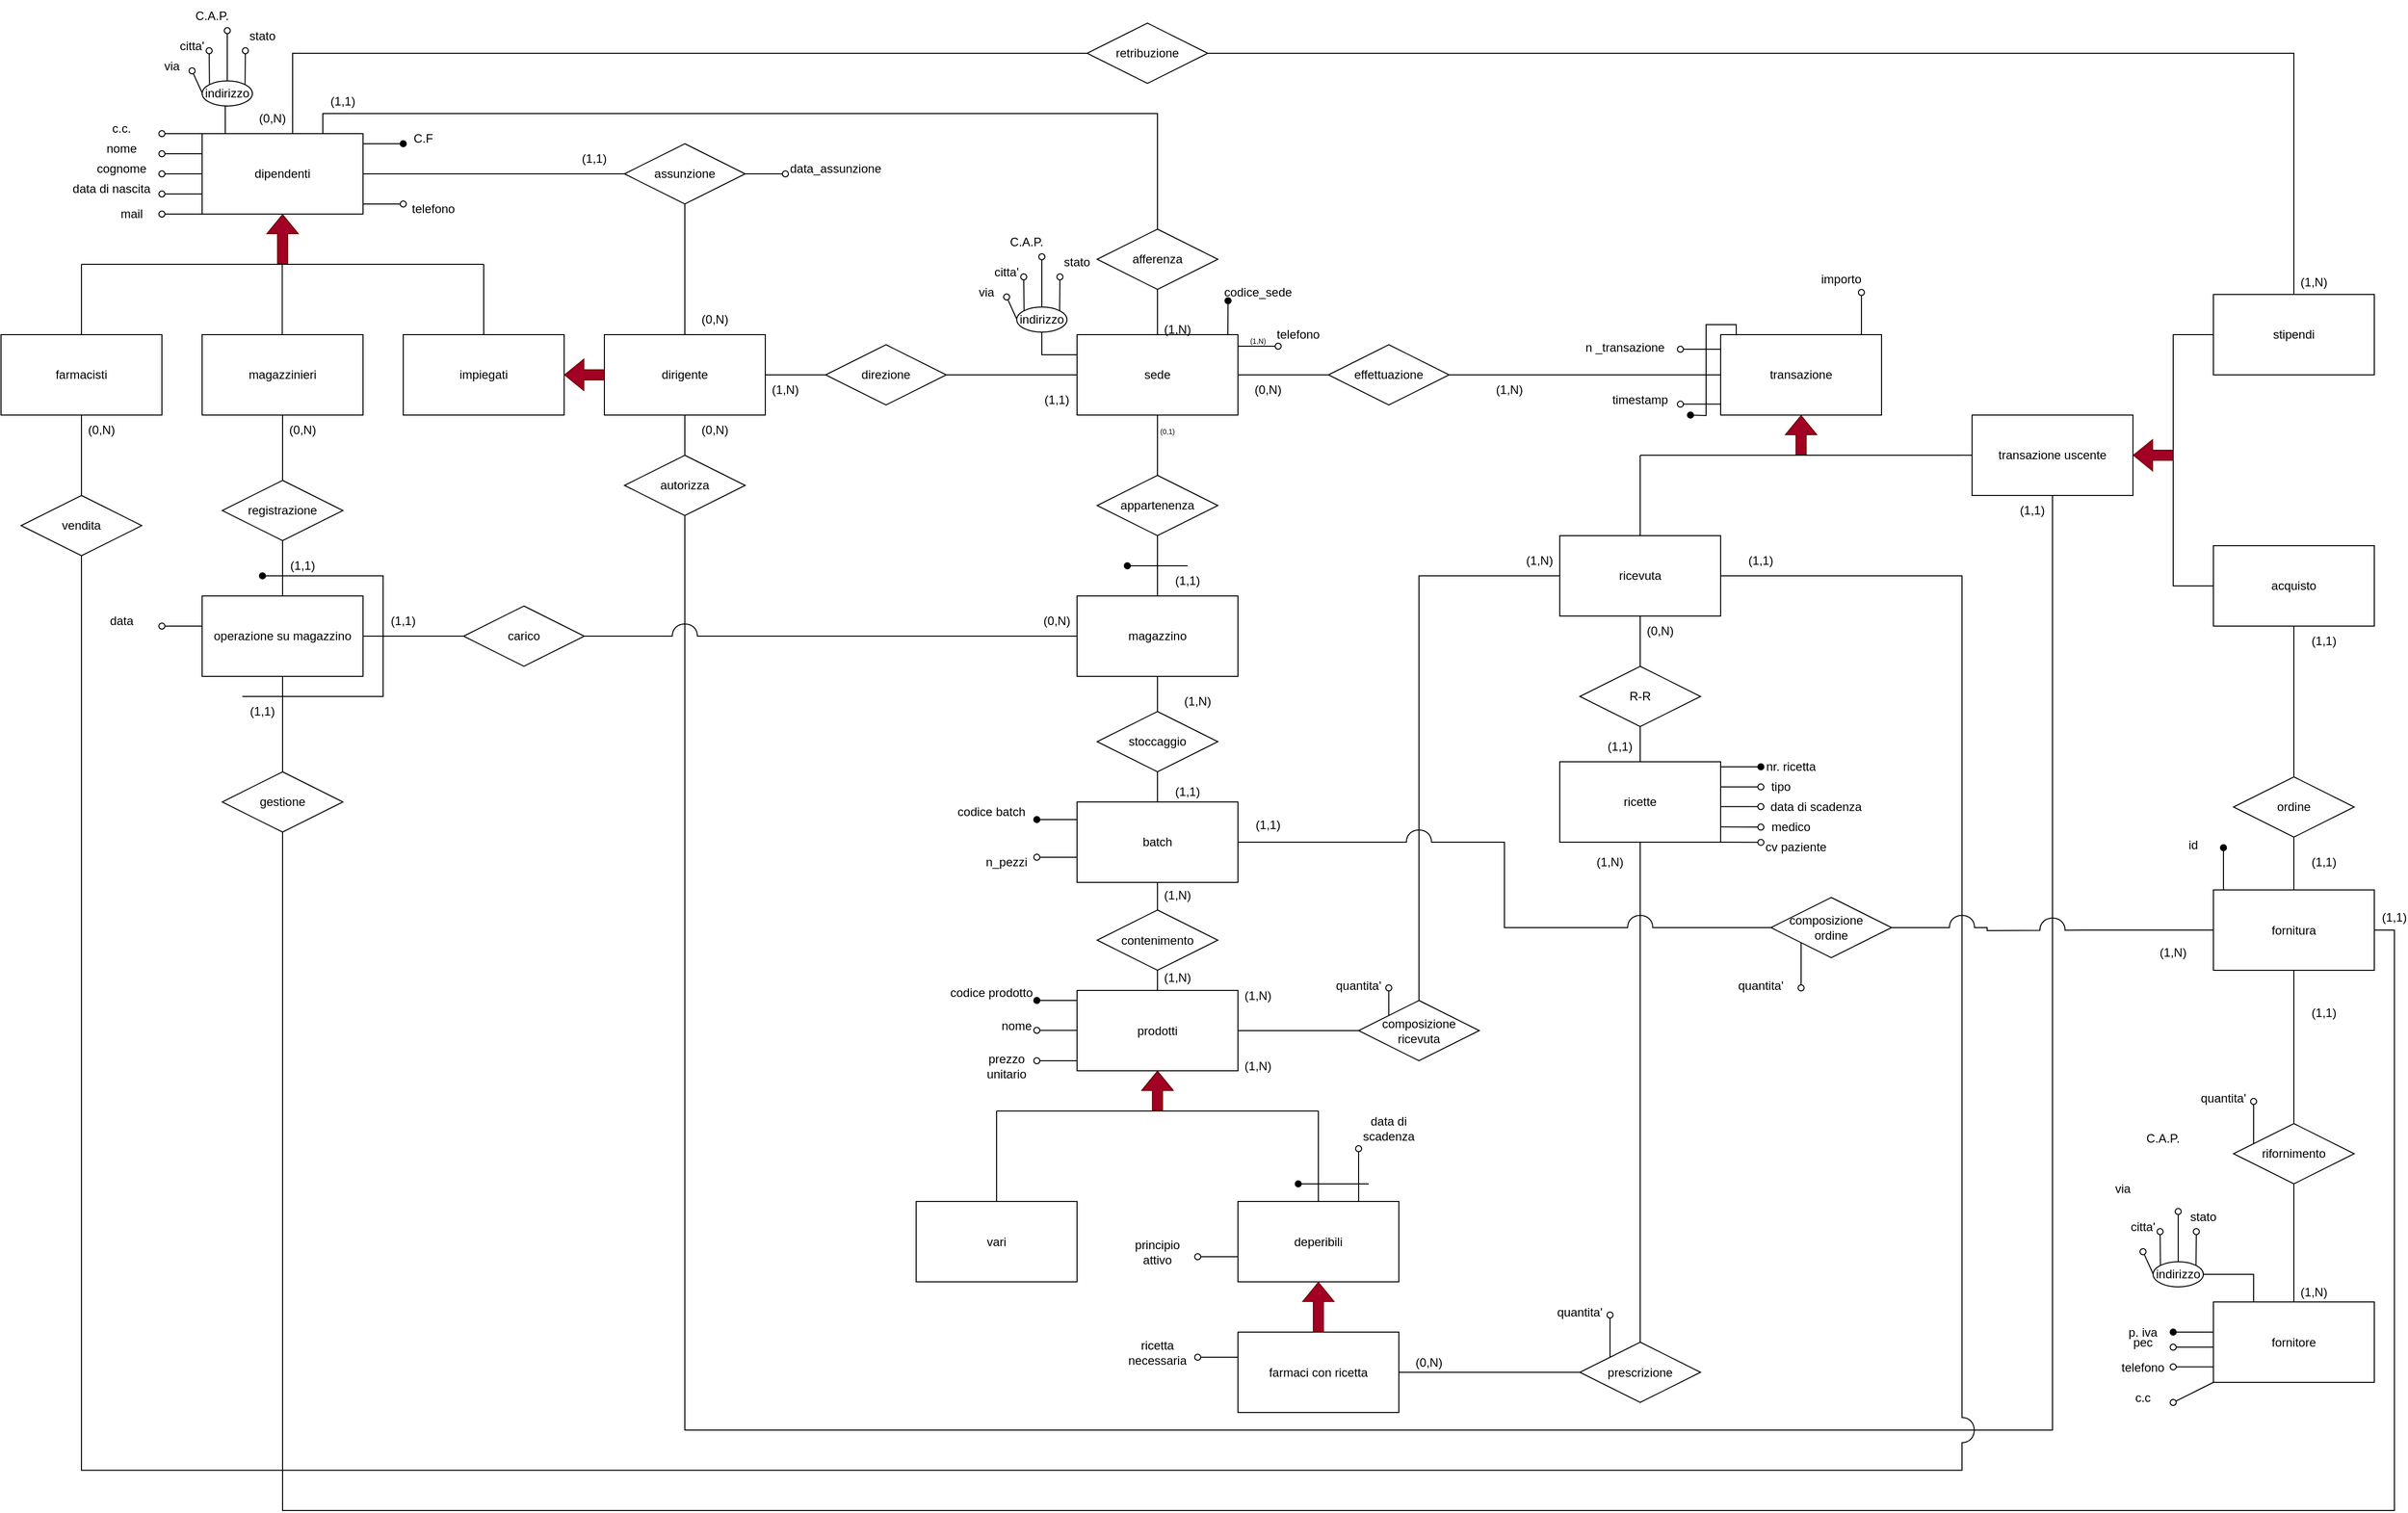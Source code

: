 <mxfile version="18.0.0" type="github">
  <diagram id="g37PVrqC7UkkJd-V3b6W" name="Page-1">
    <mxGraphModel dx="1673" dy="1926" grid="1" gridSize="10" guides="1" tooltips="1" connect="1" arrows="1" fold="1" page="1" pageScale="1" pageWidth="850" pageHeight="1100" math="0" shadow="0">
      <root>
        <mxCell id="0" />
        <mxCell id="1" parent="0" />
        <mxCell id="jZSy8k9Uf3yvj8wu4J5K-124" value="C.F" style="text;html=1;strokeColor=none;fillColor=none;align=center;verticalAlign=middle;whiteSpace=wrap;rounded=0;direction=west;" parent="1" vertex="1">
          <mxGeometry x="950" y="70" width="60" height="30" as="geometry" />
        </mxCell>
        <mxCell id="jZSy8k9Uf3yvj8wu4J5K-128" value="" style="endArrow=oval;html=1;rounded=0;exitX=0;exitY=0.25;exitDx=0;exitDy=0;endFill=1;" parent="1" edge="1">
          <mxGeometry width="50" height="50" relative="1" as="geometry">
            <mxPoint x="920" y="90.0" as="sourcePoint" />
            <mxPoint x="960" y="90.0" as="targetPoint" />
          </mxGeometry>
        </mxCell>
        <mxCell id="jZSy8k9Uf3yvj8wu4J5K-12" value="transazione" style="whiteSpace=wrap;html=1;align=center;" parent="1" vertex="1">
          <mxGeometry x="2270" y="280" width="160" height="80" as="geometry" />
        </mxCell>
        <mxCell id="MBOUWFR5yHpP2ibVQKA5-11" style="edgeStyle=orthogonalEdgeStyle;rounded=0;orthogonalLoop=1;jettySize=auto;html=1;exitX=0.5;exitY=1;exitDx=0;exitDy=0;entryX=0.5;entryY=0;entryDx=0;entryDy=0;endArrow=none;endFill=0;" parent="1" source="jZSy8k9Uf3yvj8wu4J5K-13" target="MBOUWFR5yHpP2ibVQKA5-10" edge="1">
          <mxGeometry relative="1" as="geometry" />
        </mxCell>
        <mxCell id="jZSy8k9Uf3yvj8wu4J5K-13" value="ricevuta" style="whiteSpace=wrap;html=1;align=center;" parent="1" vertex="1">
          <mxGeometry x="2110" y="480" width="160" height="80" as="geometry" />
        </mxCell>
        <mxCell id="jZSy8k9Uf3yvj8wu4J5K-211" style="edgeStyle=elbowEdgeStyle;rounded=0;orthogonalLoop=1;jettySize=auto;html=1;exitX=0;exitY=0.5;exitDx=0;exitDy=0;shadow=0;labelBackgroundColor=#000000;endArrow=none;endFill=0;" parent="1" source="jZSy8k9Uf3yvj8wu4J5K-14" edge="1">
          <mxGeometry relative="1" as="geometry">
            <mxPoint x="2510" y="399.833" as="targetPoint" />
          </mxGeometry>
        </mxCell>
        <mxCell id="MBOUWFR5yHpP2ibVQKA5-47" style="edgeStyle=orthogonalEdgeStyle;rounded=0;orthogonalLoop=1;jettySize=auto;html=1;exitX=0.5;exitY=1;exitDx=0;exitDy=0;endArrow=none;endFill=0;entryX=0.5;entryY=1;entryDx=0;entryDy=0;jumpStyle=arc;jumpSize=25;" parent="1" source="jZSy8k9Uf3yvj8wu4J5K-14" target="jZSy8k9Uf3yvj8wu4J5K-194" edge="1">
          <mxGeometry relative="1" as="geometry">
            <mxPoint x="1240" y="1010" as="targetPoint" />
            <Array as="points">
              <mxPoint x="2600" y="1370" />
              <mxPoint x="1240" y="1370" />
            </Array>
          </mxGeometry>
        </mxCell>
        <mxCell id="jZSy8k9Uf3yvj8wu4J5K-14" value="transazione uscente" style="whiteSpace=wrap;html=1;align=center;" parent="1" vertex="1">
          <mxGeometry x="2520" y="360" width="160" height="80" as="geometry" />
        </mxCell>
        <mxCell id="jZSy8k9Uf3yvj8wu4J5K-21" value="" style="endArrow=oval;html=1;rounded=0;exitX=0;exitY=0.25;exitDx=0;exitDy=0;endFill=0;" parent="1" edge="1">
          <mxGeometry width="50" height="50" relative="1" as="geometry">
            <mxPoint x="2270" y="294.5" as="sourcePoint" />
            <mxPoint x="2230" y="294.5" as="targetPoint" />
          </mxGeometry>
        </mxCell>
        <mxCell id="jZSy8k9Uf3yvj8wu4J5K-22" value="" style="endArrow=oval;html=1;rounded=0;exitX=0;exitY=0.25;exitDx=0;exitDy=0;endFill=0;" parent="1" edge="1">
          <mxGeometry width="50" height="50" relative="1" as="geometry">
            <mxPoint x="2270" y="349.17" as="sourcePoint" />
            <mxPoint x="2230" y="349.17" as="targetPoint" />
          </mxGeometry>
        </mxCell>
        <mxCell id="jZSy8k9Uf3yvj8wu4J5K-25" value="timestamp" style="text;html=1;strokeColor=none;fillColor=none;align=center;verticalAlign=middle;whiteSpace=wrap;rounded=0;" parent="1" vertex="1">
          <mxGeometry x="2160" y="330" width="60" height="30" as="geometry" />
        </mxCell>
        <mxCell id="jZSy8k9Uf3yvj8wu4J5K-41" value="" style="shape=flexArrow;endArrow=classic;html=1;rounded=0;entryX=0.5;entryY=1;entryDx=0;entryDy=0;fillColor=#a20025;strokeColor=#6F0000;" parent="1" target="jZSy8k9Uf3yvj8wu4J5K-12" edge="1">
          <mxGeometry width="50" height="50" relative="1" as="geometry">
            <mxPoint x="2350" y="400" as="sourcePoint" />
            <mxPoint x="2250" y="390" as="targetPoint" />
          </mxGeometry>
        </mxCell>
        <mxCell id="jZSy8k9Uf3yvj8wu4J5K-43" value="" style="endArrow=none;html=1;rounded=0;exitX=0.5;exitY=0;exitDx=0;exitDy=0;" parent="1" source="jZSy8k9Uf3yvj8wu4J5K-13" edge="1">
          <mxGeometry width="50" height="50" relative="1" as="geometry">
            <mxPoint x="2200" y="435" as="sourcePoint" />
            <mxPoint x="2190" y="400" as="targetPoint" />
          </mxGeometry>
        </mxCell>
        <mxCell id="jZSy8k9Uf3yvj8wu4J5K-54" value="prodotti" style="whiteSpace=wrap;html=1;align=center;" parent="1" vertex="1">
          <mxGeometry x="1630" y="932.5" width="160" height="80" as="geometry" />
        </mxCell>
        <mxCell id="jZSy8k9Uf3yvj8wu4J5K-55" value="farmaci con ricetta" style="whiteSpace=wrap;html=1;align=center;" parent="1" vertex="1">
          <mxGeometry x="1790" y="1272.5" width="160" height="80" as="geometry" />
        </mxCell>
        <mxCell id="MBOUWFR5yHpP2ibVQKA5-8" style="edgeStyle=orthogonalEdgeStyle;rounded=0;orthogonalLoop=1;jettySize=auto;html=1;exitX=0.5;exitY=0;exitDx=0;exitDy=0;endArrow=none;endFill=0;" parent="1" source="jZSy8k9Uf3yvj8wu4J5K-58" edge="1">
          <mxGeometry relative="1" as="geometry">
            <mxPoint x="1870" y="1052.5" as="targetPoint" />
          </mxGeometry>
        </mxCell>
        <mxCell id="jZSy8k9Uf3yvj8wu4J5K-58" value="deperibili" style="whiteSpace=wrap;html=1;align=center;" parent="1" vertex="1">
          <mxGeometry x="1790" y="1142.5" width="160" height="80" as="geometry" />
        </mxCell>
        <mxCell id="MBOUWFR5yHpP2ibVQKA5-9" style="edgeStyle=orthogonalEdgeStyle;rounded=0;orthogonalLoop=1;jettySize=auto;html=1;exitX=0.5;exitY=0;exitDx=0;exitDy=0;endArrow=none;endFill=0;" parent="1" source="jZSy8k9Uf3yvj8wu4J5K-59" edge="1">
          <mxGeometry relative="1" as="geometry">
            <mxPoint x="1550" y="1052.5" as="targetPoint" />
          </mxGeometry>
        </mxCell>
        <mxCell id="jZSy8k9Uf3yvj8wu4J5K-59" value="vari" style="whiteSpace=wrap;html=1;align=center;" parent="1" vertex="1">
          <mxGeometry x="1470" y="1142.5" width="160" height="80" as="geometry" />
        </mxCell>
        <mxCell id="jZSy8k9Uf3yvj8wu4J5K-65" value="data di scadenza" style="text;html=1;strokeColor=none;fillColor=none;align=center;verticalAlign=middle;whiteSpace=wrap;rounded=0;" parent="1" vertex="1">
          <mxGeometry x="1910" y="1055" width="60" height="30" as="geometry" />
        </mxCell>
        <mxCell id="jZSy8k9Uf3yvj8wu4J5K-71" value="" style="endArrow=oval;html=1;rounded=0;exitX=0;exitY=0.25;exitDx=0;exitDy=0;endFill=0;" parent="1" edge="1">
          <mxGeometry width="50" height="50" relative="1" as="geometry">
            <mxPoint x="1630" y="972.26" as="sourcePoint" />
            <mxPoint x="1590" y="972.26" as="targetPoint" />
          </mxGeometry>
        </mxCell>
        <mxCell id="jZSy8k9Uf3yvj8wu4J5K-72" value="" style="endArrow=oval;html=1;rounded=0;exitX=0;exitY=0.25;exitDx=0;exitDy=0;endFill=0;" parent="1" edge="1">
          <mxGeometry width="50" height="50" relative="1" as="geometry">
            <mxPoint x="1630" y="1002.5" as="sourcePoint" />
            <mxPoint x="1590" y="1002.5" as="targetPoint" />
          </mxGeometry>
        </mxCell>
        <mxCell id="jZSy8k9Uf3yvj8wu4J5K-73" value="codice prodotto" style="text;html=1;strokeColor=none;fillColor=none;align=center;verticalAlign=middle;whiteSpace=wrap;rounded=0;" parent="1" vertex="1">
          <mxGeometry x="1500" y="925" width="90" height="20" as="geometry" />
        </mxCell>
        <mxCell id="jZSy8k9Uf3yvj8wu4J5K-74" value="quantita&#39;" style="text;html=1;strokeColor=none;fillColor=none;align=center;verticalAlign=middle;whiteSpace=wrap;rounded=0;" parent="1" vertex="1">
          <mxGeometry x="1880" y="912.5" width="60" height="30" as="geometry" />
        </mxCell>
        <mxCell id="jZSy8k9Uf3yvj8wu4J5K-75" value="nome" style="text;html=1;strokeColor=none;fillColor=none;align=center;verticalAlign=middle;whiteSpace=wrap;rounded=0;" parent="1" vertex="1">
          <mxGeometry x="1540" y="952.5" width="60" height="30" as="geometry" />
        </mxCell>
        <mxCell id="jZSy8k9Uf3yvj8wu4J5K-76" value="prezzo unitario" style="text;html=1;strokeColor=none;fillColor=none;align=center;verticalAlign=middle;whiteSpace=wrap;rounded=0;" parent="1" vertex="1">
          <mxGeometry x="1530" y="992.5" width="60" height="30" as="geometry" />
        </mxCell>
        <mxCell id="jZSy8k9Uf3yvj8wu4J5K-78" value="" style="shape=flexArrow;endArrow=classic;html=1;rounded=0;entryX=0.5;entryY=1;entryDx=0;entryDy=0;shadow=0;labelBackgroundColor=#000000;fillColor=#a20025;strokeColor=#6F0000;" parent="1" edge="1">
          <mxGeometry width="50" height="50" relative="1" as="geometry">
            <mxPoint x="1710" y="1052.5" as="sourcePoint" />
            <mxPoint x="1710" y="1012.5" as="targetPoint" />
            <Array as="points">
              <mxPoint x="1710" y="1032.5" />
            </Array>
          </mxGeometry>
        </mxCell>
        <mxCell id="jZSy8k9Uf3yvj8wu4J5K-81" value="" style="endArrow=none;html=1;rounded=0;" parent="1" edge="1">
          <mxGeometry width="50" height="50" relative="1" as="geometry">
            <mxPoint x="1870" y="1052.5" as="sourcePoint" />
            <mxPoint x="1550" y="1052.5" as="targetPoint" />
          </mxGeometry>
        </mxCell>
        <mxCell id="jZSy8k9Uf3yvj8wu4J5K-82" value="" style="shape=flexArrow;endArrow=classic;html=1;rounded=0;entryX=0.5;entryY=1;entryDx=0;entryDy=0;shadow=0;labelBackgroundColor=#000000;fillColor=#a20025;strokeColor=#6F0000;" parent="1" target="jZSy8k9Uf3yvj8wu4J5K-58" edge="1">
          <mxGeometry width="50" height="50" relative="1" as="geometry">
            <mxPoint x="1870" y="1272.5" as="sourcePoint" />
            <mxPoint x="1860" y="1232.5" as="targetPoint" />
            <Array as="points" />
          </mxGeometry>
        </mxCell>
        <mxCell id="pQ_YXbvvkogFB3tShBqx-45" style="edgeStyle=orthogonalEdgeStyle;rounded=0;orthogonalLoop=1;jettySize=auto;html=1;exitX=1;exitY=0.5;exitDx=0;exitDy=0;entryX=0;entryY=0.5;entryDx=0;entryDy=0;fontSize=7;endArrow=none;endFill=0;" parent="1" source="jZSy8k9Uf3yvj8wu4J5K-83" target="pQ_YXbvvkogFB3tShBqx-43" edge="1">
          <mxGeometry relative="1" as="geometry" />
        </mxCell>
        <mxCell id="jZSy8k9Uf3yvj8wu4J5K-83" value="dipendenti" style="whiteSpace=wrap;html=1;align=center;" parent="1" vertex="1">
          <mxGeometry x="760" y="80" width="160" height="80" as="geometry" />
        </mxCell>
        <mxCell id="jZSy8k9Uf3yvj8wu4J5K-216" style="edgeStyle=elbowEdgeStyle;rounded=0;orthogonalLoop=1;jettySize=auto;html=1;exitX=0.5;exitY=1;exitDx=0;exitDy=0;entryX=0.5;entryY=0;entryDx=0;entryDy=0;shadow=0;labelBackgroundColor=#000000;endArrow=none;endFill=0;" parent="1" source="jZSy8k9Uf3yvj8wu4J5K-84" target="jZSy8k9Uf3yvj8wu4J5K-158" edge="1">
          <mxGeometry relative="1" as="geometry" />
        </mxCell>
        <mxCell id="jZSy8k9Uf3yvj8wu4J5K-84" value="farmacisti" style="whiteSpace=wrap;html=1;align=center;" parent="1" vertex="1">
          <mxGeometry x="560" y="280" width="160" height="80" as="geometry" />
        </mxCell>
        <mxCell id="jZSy8k9Uf3yvj8wu4J5K-195" style="edgeStyle=elbowEdgeStyle;rounded=0;orthogonalLoop=1;jettySize=auto;html=1;exitX=0.5;exitY=1;exitDx=0;exitDy=0;entryX=0.5;entryY=0;entryDx=0;entryDy=0;shadow=0;labelBackgroundColor=#000000;endArrow=none;endFill=0;" parent="1" source="jZSy8k9Uf3yvj8wu4J5K-150" target="jZSy8k9Uf3yvj8wu4J5K-194" edge="1">
          <mxGeometry relative="1" as="geometry" />
        </mxCell>
        <mxCell id="jZSy8k9Uf3yvj8wu4J5K-85" value="impiegati" style="whiteSpace=wrap;html=1;align=center;" parent="1" vertex="1">
          <mxGeometry x="960" y="280" width="160" height="80" as="geometry" />
        </mxCell>
        <mxCell id="jZSy8k9Uf3yvj8wu4J5K-106" value="" style="shape=flexArrow;endArrow=classic;html=1;rounded=0;entryX=0.5;entryY=1;entryDx=0;entryDy=0;fillColor=#a20025;strokeColor=#6F0000;" parent="1" target="jZSy8k9Uf3yvj8wu4J5K-83" edge="1">
          <mxGeometry width="50" height="50" relative="1" as="geometry">
            <mxPoint x="840" y="210.0" as="sourcePoint" />
            <mxPoint x="740" y="190" as="targetPoint" />
          </mxGeometry>
        </mxCell>
        <mxCell id="jZSy8k9Uf3yvj8wu4J5K-107" value="" style="endArrow=none;html=1;rounded=0;exitX=0.5;exitY=0;exitDx=0;exitDy=0;" parent="1" source="jZSy8k9Uf3yvj8wu4J5K-84" edge="1">
          <mxGeometry width="50" height="50" relative="1" as="geometry">
            <mxPoint x="690" y="240" as="sourcePoint" />
            <mxPoint x="640" y="210" as="targetPoint" />
          </mxGeometry>
        </mxCell>
        <mxCell id="jZSy8k9Uf3yvj8wu4J5K-108" value="" style="endArrow=none;html=1;rounded=0;exitX=0.5;exitY=0;exitDx=0;exitDy=0;" parent="1" source="jZSy8k9Uf3yvj8wu4J5K-85" edge="1">
          <mxGeometry width="50" height="50" relative="1" as="geometry">
            <mxPoint x="1000" y="240" as="sourcePoint" />
            <mxPoint x="1040" y="210" as="targetPoint" />
          </mxGeometry>
        </mxCell>
        <mxCell id="jZSy8k9Uf3yvj8wu4J5K-109" value="" style="endArrow=none;html=1;rounded=0;" parent="1" edge="1">
          <mxGeometry width="50" height="50" relative="1" as="geometry">
            <mxPoint x="1040" y="210" as="sourcePoint" />
            <mxPoint x="640" y="210" as="targetPoint" />
          </mxGeometry>
        </mxCell>
        <mxCell id="jZSy8k9Uf3yvj8wu4J5K-113" value="" style="endArrow=oval;html=1;rounded=0;exitX=0;exitY=0.25;exitDx=0;exitDy=0;endFill=0;" parent="1" edge="1">
          <mxGeometry width="50" height="50" relative="1" as="geometry">
            <mxPoint x="760" y="120.0" as="sourcePoint" />
            <mxPoint x="720" y="120.0" as="targetPoint" />
          </mxGeometry>
        </mxCell>
        <mxCell id="jZSy8k9Uf3yvj8wu4J5K-114" value="" style="endArrow=oval;html=1;rounded=0;exitX=0;exitY=0.25;exitDx=0;exitDy=0;endFill=0;" parent="1" edge="1">
          <mxGeometry width="50" height="50" relative="1" as="geometry">
            <mxPoint x="760" y="140" as="sourcePoint" />
            <mxPoint x="720" y="140" as="targetPoint" />
          </mxGeometry>
        </mxCell>
        <mxCell id="jZSy8k9Uf3yvj8wu4J5K-115" value="" style="endArrow=oval;html=1;rounded=0;exitX=0;exitY=0.25;exitDx=0;exitDy=0;endFill=0;" parent="1" edge="1">
          <mxGeometry width="50" height="50" relative="1" as="geometry">
            <mxPoint x="760" y="160" as="sourcePoint" />
            <mxPoint x="720" y="160" as="targetPoint" />
          </mxGeometry>
        </mxCell>
        <mxCell id="jZSy8k9Uf3yvj8wu4J5K-116" value="nome" style="text;html=1;strokeColor=none;fillColor=none;align=center;verticalAlign=middle;whiteSpace=wrap;rounded=0;" parent="1" vertex="1">
          <mxGeometry x="650" y="80" width="60" height="30" as="geometry" />
        </mxCell>
        <mxCell id="jZSy8k9Uf3yvj8wu4J5K-117" value="cognome" style="text;html=1;strokeColor=none;fillColor=none;align=center;verticalAlign=middle;whiteSpace=wrap;rounded=0;" parent="1" vertex="1">
          <mxGeometry x="650" y="100" width="60" height="30" as="geometry" />
        </mxCell>
        <mxCell id="jZSy8k9Uf3yvj8wu4J5K-118" value="data di nascita" style="text;html=1;strokeColor=none;fillColor=none;align=center;verticalAlign=middle;whiteSpace=wrap;rounded=0;" parent="1" vertex="1">
          <mxGeometry x="630" y="120" width="80" height="30" as="geometry" />
        </mxCell>
        <mxCell id="jZSy8k9Uf3yvj8wu4J5K-119" value="mail" style="text;html=1;strokeColor=none;fillColor=none;align=center;verticalAlign=middle;whiteSpace=wrap;rounded=0;" parent="1" vertex="1">
          <mxGeometry x="660" y="145" width="60" height="30" as="geometry" />
        </mxCell>
        <mxCell id="jZSy8k9Uf3yvj8wu4J5K-120" value="" style="endArrow=oval;html=1;rounded=0;exitX=0;exitY=0.25;exitDx=0;exitDy=0;endFill=0;" parent="1" edge="1">
          <mxGeometry width="50" height="50" relative="1" as="geometry">
            <mxPoint x="760" y="100.0" as="sourcePoint" />
            <mxPoint x="720" y="100.0" as="targetPoint" />
          </mxGeometry>
        </mxCell>
        <mxCell id="jZSy8k9Uf3yvj8wu4J5K-133" value="sede" style="whiteSpace=wrap;html=1;align=center;" parent="1" vertex="1">
          <mxGeometry x="1630" y="280" width="160" height="80" as="geometry" />
        </mxCell>
        <mxCell id="jZSy8k9Uf3yvj8wu4J5K-148" value="" style="endArrow=oval;html=1;rounded=0;exitX=0;exitY=0.25;exitDx=0;exitDy=0;endFill=0;" parent="1" edge="1">
          <mxGeometry width="50" height="50" relative="1" as="geometry">
            <mxPoint x="920" y="150" as="sourcePoint" />
            <mxPoint x="960" y="150" as="targetPoint" />
          </mxGeometry>
        </mxCell>
        <mxCell id="jZSy8k9Uf3yvj8wu4J5K-149" value="telefono" style="text;html=1;strokeColor=none;fillColor=none;align=center;verticalAlign=middle;whiteSpace=wrap;rounded=0;direction=west;" parent="1" vertex="1">
          <mxGeometry x="940" y="140" width="100" height="30" as="geometry" />
        </mxCell>
        <mxCell id="jZSy8k9Uf3yvj8wu4J5K-192" style="edgeStyle=elbowEdgeStyle;rounded=0;orthogonalLoop=1;jettySize=auto;html=1;exitX=1;exitY=0.5;exitDx=0;exitDy=0;entryX=0;entryY=0.5;entryDx=0;entryDy=0;shadow=0;labelBackgroundColor=#000000;endArrow=none;endFill=0;" parent="1" source="jZSy8k9Uf3yvj8wu4J5K-150" target="jZSy8k9Uf3yvj8wu4J5K-153" edge="1">
          <mxGeometry relative="1" as="geometry" />
        </mxCell>
        <mxCell id="jZSy8k9Uf3yvj8wu4J5K-200" value="" style="edgeStyle=elbowEdgeStyle;rounded=0;orthogonalLoop=1;jettySize=auto;html=1;shadow=0;labelBackgroundColor=#000000;endArrow=none;endFill=0;" parent="1" source="jZSy8k9Uf3yvj8wu4J5K-150" target="jZSy8k9Uf3yvj8wu4J5K-85" edge="1">
          <mxGeometry relative="1" as="geometry" />
        </mxCell>
        <mxCell id="jZSy8k9Uf3yvj8wu4J5K-150" value="dirigente" style="whiteSpace=wrap;html=1;align=center;" parent="1" vertex="1">
          <mxGeometry x="1160" y="280" width="160" height="80" as="geometry" />
        </mxCell>
        <mxCell id="jZSy8k9Uf3yvj8wu4J5K-154" style="edgeStyle=elbowEdgeStyle;rounded=0;orthogonalLoop=1;jettySize=auto;elbow=vertical;html=1;exitX=0.5;exitY=0;exitDx=0;exitDy=0;shadow=0;labelBackgroundColor=#000000;endArrow=none;endFill=0;" parent="1" source="jZSy8k9Uf3yvj8wu4J5K-152" target="jZSy8k9Uf3yvj8wu4J5K-83" edge="1">
          <mxGeometry relative="1" as="geometry">
            <Array as="points">
              <mxPoint x="880" y="60" />
              <mxPoint x="900" y="40" />
              <mxPoint x="1180" y="40" />
            </Array>
          </mxGeometry>
        </mxCell>
        <mxCell id="jZSy8k9Uf3yvj8wu4J5K-155" style="edgeStyle=elbowEdgeStyle;rounded=0;orthogonalLoop=1;jettySize=auto;elbow=vertical;html=1;exitX=0.5;exitY=1;exitDx=0;exitDy=0;entryX=0.5;entryY=0;entryDx=0;entryDy=0;shadow=0;labelBackgroundColor=#000000;endArrow=none;endFill=0;" parent="1" source="jZSy8k9Uf3yvj8wu4J5K-152" target="jZSy8k9Uf3yvj8wu4J5K-133" edge="1">
          <mxGeometry relative="1" as="geometry" />
        </mxCell>
        <mxCell id="jZSy8k9Uf3yvj8wu4J5K-152" value="afferenza" style="shape=rhombus;perimeter=rhombusPerimeter;whiteSpace=wrap;html=1;align=center;" parent="1" vertex="1">
          <mxGeometry x="1650" y="175" width="120" height="60" as="geometry" />
        </mxCell>
        <mxCell id="jZSy8k9Uf3yvj8wu4J5K-193" style="edgeStyle=elbowEdgeStyle;rounded=0;orthogonalLoop=1;jettySize=auto;html=1;exitX=1;exitY=0.5;exitDx=0;exitDy=0;entryX=0;entryY=0.5;entryDx=0;entryDy=0;shadow=0;labelBackgroundColor=#000000;endArrow=none;endFill=0;" parent="1" source="jZSy8k9Uf3yvj8wu4J5K-153" target="jZSy8k9Uf3yvj8wu4J5K-133" edge="1">
          <mxGeometry relative="1" as="geometry" />
        </mxCell>
        <mxCell id="jZSy8k9Uf3yvj8wu4J5K-153" value="direzione" style="shape=rhombus;perimeter=rhombusPerimeter;whiteSpace=wrap;html=1;align=center;" parent="1" vertex="1">
          <mxGeometry x="1380" y="290" width="120" height="60" as="geometry" />
        </mxCell>
        <mxCell id="MBOUWFR5yHpP2ibVQKA5-126" style="edgeStyle=orthogonalEdgeStyle;rounded=0;jumpStyle=arc;jumpSize=25;orthogonalLoop=1;jettySize=auto;html=1;exitX=0.5;exitY=1;exitDx=0;exitDy=0;entryX=1;entryY=0.5;entryDx=0;entryDy=0;endArrow=none;endFill=0;" parent="1" source="jZSy8k9Uf3yvj8wu4J5K-158" target="jZSy8k9Uf3yvj8wu4J5K-13" edge="1">
          <mxGeometry relative="1" as="geometry">
            <Array as="points">
              <mxPoint x="640" y="1410" />
              <mxPoint x="2510" y="1410" />
              <mxPoint x="2510" y="520" />
            </Array>
          </mxGeometry>
        </mxCell>
        <mxCell id="jZSy8k9Uf3yvj8wu4J5K-158" value="vendita" style="shape=rhombus;perimeter=rhombusPerimeter;whiteSpace=wrap;html=1;align=center;" parent="1" vertex="1">
          <mxGeometry x="580" y="440" width="120" height="60" as="geometry" />
        </mxCell>
        <mxCell id="MBOUWFR5yHpP2ibVQKA5-4" style="edgeStyle=orthogonalEdgeStyle;rounded=0;orthogonalLoop=1;jettySize=auto;html=1;entryX=0.5;entryY=1;entryDx=0;entryDy=0;endArrow=none;endFill=0;" parent="1" source="jZSy8k9Uf3yvj8wu4J5K-166" target="MBOUWFR5yHpP2ibVQKA5-2" edge="1">
          <mxGeometry relative="1" as="geometry" />
        </mxCell>
        <mxCell id="4f7llSYf8M2964etwW2G-8" style="edgeStyle=orthogonalEdgeStyle;rounded=0;orthogonalLoop=1;jettySize=auto;html=1;exitX=0.5;exitY=1;exitDx=0;exitDy=0;entryX=0.5;entryY=0;entryDx=0;entryDy=0;startArrow=none;startFill=0;endArrow=none;endFill=0;" parent="1" source="jZSy8k9Uf3yvj8wu4J5K-166" target="4f7llSYf8M2964etwW2G-7" edge="1">
          <mxGeometry relative="1" as="geometry" />
        </mxCell>
        <mxCell id="jZSy8k9Uf3yvj8wu4J5K-166" value="stoccaggio" style="shape=rhombus;perimeter=rhombusPerimeter;whiteSpace=wrap;html=1;align=center;" parent="1" vertex="1">
          <mxGeometry x="1650" y="655" width="120" height="60" as="geometry" />
        </mxCell>
        <mxCell id="jZSy8k9Uf3yvj8wu4J5K-171" value="magazzinieri" style="whiteSpace=wrap;html=1;align=center;" parent="1" vertex="1">
          <mxGeometry x="760" y="280" width="160" height="80" as="geometry" />
        </mxCell>
        <mxCell id="jZSy8k9Uf3yvj8wu4J5K-172" value="" style="endArrow=none;html=1;rounded=0;exitX=0.5;exitY=0;exitDx=0;exitDy=0;" parent="1" edge="1">
          <mxGeometry width="50" height="50" relative="1" as="geometry">
            <mxPoint x="839.66" y="280" as="sourcePoint" />
            <mxPoint x="839.66" y="210" as="targetPoint" />
          </mxGeometry>
        </mxCell>
        <mxCell id="jZSy8k9Uf3yvj8wu4J5K-175" style="edgeStyle=elbowEdgeStyle;rounded=0;orthogonalLoop=1;jettySize=auto;html=1;exitX=1;exitY=0.5;exitDx=0;exitDy=0;shadow=0;labelBackgroundColor=#000000;endArrow=none;endFill=0;" parent="1" source="jZSy8k9Uf3yvj8wu4J5K-174" target="jZSy8k9Uf3yvj8wu4J5K-12" edge="1">
          <mxGeometry relative="1" as="geometry" />
        </mxCell>
        <mxCell id="jZSy8k9Uf3yvj8wu4J5K-176" style="edgeStyle=elbowEdgeStyle;rounded=0;orthogonalLoop=1;jettySize=auto;html=1;exitX=0;exitY=0.5;exitDx=0;exitDy=0;entryX=1;entryY=0.5;entryDx=0;entryDy=0;shadow=0;labelBackgroundColor=#000000;endArrow=none;endFill=0;" parent="1" source="jZSy8k9Uf3yvj8wu4J5K-174" target="jZSy8k9Uf3yvj8wu4J5K-133" edge="1">
          <mxGeometry relative="1" as="geometry" />
        </mxCell>
        <mxCell id="jZSy8k9Uf3yvj8wu4J5K-174" value="effettuazione" style="shape=rhombus;perimeter=rhombusPerimeter;whiteSpace=wrap;html=1;align=center;" parent="1" vertex="1">
          <mxGeometry x="1880" y="290" width="120" height="60" as="geometry" />
        </mxCell>
        <mxCell id="jZSy8k9Uf3yvj8wu4J5K-180" value="" style="endArrow=none;html=1;rounded=0;" parent="1" edge="1">
          <mxGeometry width="50" height="50" relative="1" as="geometry">
            <mxPoint x="2510" y="400" as="sourcePoint" />
            <mxPoint x="2190" y="400" as="targetPoint" />
          </mxGeometry>
        </mxCell>
        <mxCell id="jZSy8k9Uf3yvj8wu4J5K-202" style="edgeStyle=elbowEdgeStyle;rounded=0;orthogonalLoop=1;jettySize=auto;html=1;exitX=0;exitY=0.5;exitDx=0;exitDy=0;shadow=0;labelBackgroundColor=#000000;endArrow=none;endFill=0;" parent="1" source="jZSy8k9Uf3yvj8wu4J5K-181" target="jZSy8k9Uf3yvj8wu4J5K-182" edge="1">
          <mxGeometry relative="1" as="geometry">
            <mxPoint x="2680" y="535" as="targetPoint" />
            <Array as="points">
              <mxPoint x="2720" y="385" />
            </Array>
          </mxGeometry>
        </mxCell>
        <mxCell id="jZSy8k9Uf3yvj8wu4J5K-181" value="stipendi" style="whiteSpace=wrap;html=1;align=center;" parent="1" vertex="1">
          <mxGeometry x="2760" y="240" width="160" height="80" as="geometry" />
        </mxCell>
        <mxCell id="jZSy8k9Uf3yvj8wu4J5K-209" style="edgeStyle=elbowEdgeStyle;rounded=0;orthogonalLoop=1;jettySize=auto;html=1;exitX=0.5;exitY=1;exitDx=0;exitDy=0;entryX=0.5;entryY=0;entryDx=0;entryDy=0;shadow=0;labelBackgroundColor=#000000;endArrow=none;endFill=0;" parent="1" source="jZSy8k9Uf3yvj8wu4J5K-182" target="jZSy8k9Uf3yvj8wu4J5K-207" edge="1">
          <mxGeometry relative="1" as="geometry" />
        </mxCell>
        <mxCell id="jZSy8k9Uf3yvj8wu4J5K-182" value="acquisto" style="whiteSpace=wrap;html=1;align=center;" parent="1" vertex="1">
          <mxGeometry x="2760" y="490" width="160" height="80" as="geometry" />
        </mxCell>
        <mxCell id="jZSy8k9Uf3yvj8wu4J5K-191" value="" style="shape=flexArrow;endArrow=classic;html=1;rounded=0;shadow=0;labelBackgroundColor=#000000;entryX=1;entryY=0.5;entryDx=0;entryDy=0;exitX=0;exitY=0.5;exitDx=0;exitDy=0;fillColor=#a20025;strokeColor=#6F0000;" parent="1" source="jZSy8k9Uf3yvj8wu4J5K-150" target="jZSy8k9Uf3yvj8wu4J5K-85" edge="1">
          <mxGeometry width="50" height="50" relative="1" as="geometry">
            <mxPoint x="1140" y="410" as="sourcePoint" />
            <mxPoint x="840" y="310" as="targetPoint" />
          </mxGeometry>
        </mxCell>
        <mxCell id="jZSy8k9Uf3yvj8wu4J5K-194" value="autorizza" style="shape=rhombus;perimeter=rhombusPerimeter;whiteSpace=wrap;html=1;align=center;" parent="1" vertex="1">
          <mxGeometry x="1180" y="400" width="120" height="60" as="geometry" />
        </mxCell>
        <mxCell id="jZSy8k9Uf3yvj8wu4J5K-201" value="" style="shape=flexArrow;endArrow=classic;html=1;rounded=0;shadow=0;labelBackgroundColor=#000000;entryX=1;entryY=0.5;entryDx=0;entryDy=0;exitX=0;exitY=0.5;exitDx=0;exitDy=0;fillColor=#a20025;strokeColor=#6F0000;" parent="1" edge="1">
          <mxGeometry width="50" height="50" relative="1" as="geometry">
            <mxPoint x="2720" y="400" as="sourcePoint" />
            <mxPoint x="2680" y="400" as="targetPoint" />
          </mxGeometry>
        </mxCell>
        <mxCell id="jZSy8k9Uf3yvj8wu4J5K-205" style="edgeStyle=elbowEdgeStyle;rounded=0;orthogonalLoop=1;jettySize=auto;html=1;exitX=0;exitY=0.5;exitDx=0;exitDy=0;entryX=0.5;entryY=0;entryDx=0;entryDy=0;shadow=0;labelBackgroundColor=#000000;endArrow=none;endFill=0;" parent="1" source="jZSy8k9Uf3yvj8wu4J5K-204" target="jZSy8k9Uf3yvj8wu4J5K-83" edge="1">
          <mxGeometry relative="1" as="geometry">
            <Array as="points">
              <mxPoint x="850" y="-30" />
            </Array>
          </mxGeometry>
        </mxCell>
        <mxCell id="jZSy8k9Uf3yvj8wu4J5K-213" style="edgeStyle=elbowEdgeStyle;rounded=0;orthogonalLoop=1;jettySize=auto;html=1;exitX=1;exitY=0.5;exitDx=0;exitDy=0;entryX=0.5;entryY=0;entryDx=0;entryDy=0;shadow=0;labelBackgroundColor=#000000;endArrow=none;endFill=0;" parent="1" source="jZSy8k9Uf3yvj8wu4J5K-204" target="jZSy8k9Uf3yvj8wu4J5K-181" edge="1">
          <mxGeometry relative="1" as="geometry">
            <Array as="points">
              <mxPoint x="2840" y="110" />
            </Array>
          </mxGeometry>
        </mxCell>
        <mxCell id="jZSy8k9Uf3yvj8wu4J5K-204" value="retribuzione" style="shape=rhombus;perimeter=rhombusPerimeter;whiteSpace=wrap;html=1;align=center;" parent="1" vertex="1">
          <mxGeometry x="1640" y="-30" width="120" height="60" as="geometry" />
        </mxCell>
        <mxCell id="MBOUWFR5yHpP2ibVQKA5-69" style="edgeStyle=orthogonalEdgeStyle;rounded=0;orthogonalLoop=1;jettySize=auto;html=1;exitX=0.5;exitY=1;exitDx=0;exitDy=0;entryX=0.5;entryY=0;entryDx=0;entryDy=0;endArrow=none;endFill=0;" parent="1" source="jZSy8k9Uf3yvj8wu4J5K-207" target="jZSy8k9Uf3yvj8wu4J5K-208" edge="1">
          <mxGeometry relative="1" as="geometry" />
        </mxCell>
        <mxCell id="jZSy8k9Uf3yvj8wu4J5K-207" value="ordine" style="shape=rhombus;perimeter=rhombusPerimeter;whiteSpace=wrap;html=1;align=center;" parent="1" vertex="1">
          <mxGeometry x="2780" y="720" width="120" height="60" as="geometry" />
        </mxCell>
        <mxCell id="MBOUWFR5yHpP2ibVQKA5-36" style="edgeStyle=orthogonalEdgeStyle;rounded=0;orthogonalLoop=1;jettySize=auto;html=1;exitX=0.5;exitY=1;exitDx=0;exitDy=0;entryX=0.5;entryY=0;entryDx=0;entryDy=0;endArrow=none;endFill=0;" parent="1" source="jZSy8k9Uf3yvj8wu4J5K-208" target="MBOUWFR5yHpP2ibVQKA5-21" edge="1">
          <mxGeometry relative="1" as="geometry" />
        </mxCell>
        <mxCell id="MBOUWFR5yHpP2ibVQKA5-71" style="edgeStyle=orthogonalEdgeStyle;rounded=0;orthogonalLoop=1;jettySize=auto;html=1;exitX=1;exitY=0.5;exitDx=0;exitDy=0;entryX=0.5;entryY=1;entryDx=0;entryDy=0;endArrow=none;endFill=0;" parent="1" source="jZSy8k9Uf3yvj8wu4J5K-208" target="MBOUWFR5yHpP2ibVQKA5-55" edge="1">
          <mxGeometry relative="1" as="geometry">
            <Array as="points">
              <mxPoint x="2940" y="873" />
              <mxPoint x="2940" y="1450" />
              <mxPoint x="840" y="1450" />
            </Array>
          </mxGeometry>
        </mxCell>
        <mxCell id="MBOUWFR5yHpP2ibVQKA5-93" style="edgeStyle=orthogonalEdgeStyle;rounded=0;jumpStyle=none;jumpSize=25;orthogonalLoop=1;jettySize=auto;html=1;exitX=0;exitY=0.5;exitDx=0;exitDy=0;endArrow=none;endFill=0;" parent="1" source="jZSy8k9Uf3yvj8wu4J5K-208" edge="1">
          <mxGeometry relative="1" as="geometry">
            <mxPoint x="2630" y="872.5" as="targetPoint" />
          </mxGeometry>
        </mxCell>
        <mxCell id="jZSy8k9Uf3yvj8wu4J5K-208" value="fornitura" style="whiteSpace=wrap;html=1;align=center;" parent="1" vertex="1">
          <mxGeometry x="2760" y="832.5" width="160" height="80" as="geometry" />
        </mxCell>
        <mxCell id="MBOUWFR5yHpP2ibVQKA5-7" style="edgeStyle=orthogonalEdgeStyle;rounded=0;orthogonalLoop=1;jettySize=auto;html=1;exitX=0.5;exitY=0;exitDx=0;exitDy=0;entryX=0;entryY=0.5;entryDx=0;entryDy=0;endArrow=none;endFill=0;" parent="1" source="jZSy8k9Uf3yvj8wu4J5K-218" target="jZSy8k9Uf3yvj8wu4J5K-13" edge="1">
          <mxGeometry relative="1" as="geometry" />
        </mxCell>
        <mxCell id="4f7llSYf8M2964etwW2G-19" style="edgeStyle=orthogonalEdgeStyle;rounded=0;orthogonalLoop=1;jettySize=auto;html=1;entryX=1;entryY=0.5;entryDx=0;entryDy=0;startArrow=none;startFill=0;endArrow=none;endFill=0;" parent="1" source="jZSy8k9Uf3yvj8wu4J5K-218" target="jZSy8k9Uf3yvj8wu4J5K-54" edge="1">
          <mxGeometry relative="1" as="geometry" />
        </mxCell>
        <mxCell id="jZSy8k9Uf3yvj8wu4J5K-218" value="composizione ricevuta" style="shape=rhombus;perimeter=rhombusPerimeter;whiteSpace=wrap;html=1;align=center;" parent="1" vertex="1">
          <mxGeometry x="1910" y="942.5" width="120" height="60" as="geometry" />
        </mxCell>
        <mxCell id="jZSy8k9Uf3yvj8wu4J5K-221" value="" style="endArrow=oval;html=1;rounded=0;exitX=0;exitY=0;exitDx=0;exitDy=0;endFill=0;" parent="1" source="jZSy8k9Uf3yvj8wu4J5K-218" edge="1">
          <mxGeometry width="50" height="50" relative="1" as="geometry">
            <mxPoint x="1940" y="727.5" as="sourcePoint" />
            <mxPoint x="1940" y="930" as="targetPoint" />
          </mxGeometry>
        </mxCell>
        <mxCell id="jZSy8k9Uf3yvj8wu4J5K-223" value="id" style="text;html=1;strokeColor=none;fillColor=none;align=center;verticalAlign=middle;whiteSpace=wrap;rounded=0;" parent="1" vertex="1">
          <mxGeometry x="2710" y="772.5" width="60" height="30" as="geometry" />
        </mxCell>
        <mxCell id="jZSy8k9Uf3yvj8wu4J5K-224" value="" style="endArrow=oval;html=1;rounded=0;exitX=0;exitY=0;exitDx=0;exitDy=0;endFill=1;" parent="1" edge="1">
          <mxGeometry width="50" height="50" relative="1" as="geometry">
            <mxPoint x="2770" y="832.5" as="sourcePoint" />
            <mxPoint x="2770" y="790.5" as="targetPoint" />
          </mxGeometry>
        </mxCell>
        <mxCell id="jZSy8k9Uf3yvj8wu4J5K-225" value="importo" style="text;html=1;strokeColor=none;fillColor=none;align=center;verticalAlign=middle;whiteSpace=wrap;rounded=0;" parent="1" vertex="1">
          <mxGeometry x="2360" y="210" width="60" height="30" as="geometry" />
        </mxCell>
        <mxCell id="jZSy8k9Uf3yvj8wu4J5K-227" value="n _transazione" style="text;html=1;strokeColor=none;fillColor=none;align=center;verticalAlign=middle;whiteSpace=wrap;rounded=0;" parent="1" vertex="1">
          <mxGeometry x="2130" y="277.5" width="90" height="30" as="geometry" />
        </mxCell>
        <mxCell id="jZSy8k9Uf3yvj8wu4J5K-229" value="" style="endArrow=oval;html=1;rounded=0;shadow=0;labelBackgroundColor=#000000;endFill=1;exitX=0.097;exitY=0.008;exitDx=0;exitDy=0;exitPerimeter=0;edgeStyle=orthogonalEdgeStyle;" parent="1" source="jZSy8k9Uf3yvj8wu4J5K-12" edge="1">
          <mxGeometry relative="1" as="geometry">
            <mxPoint x="2020" y="440" as="sourcePoint" />
            <mxPoint x="2240" y="360" as="targetPoint" />
          </mxGeometry>
        </mxCell>
        <mxCell id="jZSy8k9Uf3yvj8wu4J5K-232" value="nr. ricetta" style="text;html=1;strokeColor=none;fillColor=none;align=center;verticalAlign=middle;whiteSpace=wrap;rounded=0;" parent="1" vertex="1">
          <mxGeometry x="2310" y="695" width="60" height="30" as="geometry" />
        </mxCell>
        <mxCell id="jZSy8k9Uf3yvj8wu4J5K-242" value="" style="endArrow=oval;html=1;rounded=0;exitX=0;exitY=0;exitDx=0;exitDy=0;endFill=0;" parent="1" edge="1">
          <mxGeometry width="50" height="50" relative="1" as="geometry">
            <mxPoint x="2410" y="280" as="sourcePoint" />
            <mxPoint x="2410" y="238" as="targetPoint" />
          </mxGeometry>
        </mxCell>
        <mxCell id="pQ_YXbvvkogFB3tShBqx-12" style="edgeStyle=orthogonalEdgeStyle;rounded=0;orthogonalLoop=1;jettySize=auto;html=1;exitX=0.5;exitY=1;exitDx=0;exitDy=0;entryX=0.144;entryY=0;entryDx=0;entryDy=0;entryPerimeter=0;endArrow=none;endFill=0;" parent="1" source="pQ_YXbvvkogFB3tShBqx-1" target="jZSy8k9Uf3yvj8wu4J5K-83" edge="1">
          <mxGeometry relative="1" as="geometry" />
        </mxCell>
        <mxCell id="pQ_YXbvvkogFB3tShBqx-1" value="indirizzo" style="ellipse;whiteSpace=wrap;html=1;align=center;" parent="1" vertex="1">
          <mxGeometry x="760" y="27.5" width="50" height="25" as="geometry" />
        </mxCell>
        <mxCell id="pQ_YXbvvkogFB3tShBqx-2" value="" style="endArrow=oval;html=1;rounded=0;exitX=1;exitY=0;exitDx=0;exitDy=0;endFill=0;" parent="1" source="pQ_YXbvvkogFB3tShBqx-1" edge="1">
          <mxGeometry width="50" height="50" relative="1" as="geometry">
            <mxPoint x="750" y="-42.5" as="sourcePoint" />
            <mxPoint x="803" y="-2.5" as="targetPoint" />
          </mxGeometry>
        </mxCell>
        <mxCell id="pQ_YXbvvkogFB3tShBqx-3" value="" style="endArrow=oval;html=1;rounded=0;exitX=0.5;exitY=0;exitDx=0;exitDy=0;endFill=0;" parent="1" source="pQ_YXbvvkogFB3tShBqx-1" edge="1">
          <mxGeometry width="50" height="50" relative="1" as="geometry">
            <mxPoint x="750" y="-22.5" as="sourcePoint" />
            <mxPoint x="785" y="-22.5" as="targetPoint" />
          </mxGeometry>
        </mxCell>
        <mxCell id="pQ_YXbvvkogFB3tShBqx-4" value="" style="endArrow=oval;html=1;rounded=0;exitX=0;exitY=0;exitDx=0;exitDy=0;endFill=0;" parent="1" source="pQ_YXbvvkogFB3tShBqx-1" edge="1">
          <mxGeometry width="50" height="50" relative="1" as="geometry">
            <mxPoint x="750" y="-2.5" as="sourcePoint" />
            <mxPoint x="767" y="-2.5" as="targetPoint" />
          </mxGeometry>
        </mxCell>
        <mxCell id="pQ_YXbvvkogFB3tShBqx-5" value="citta&#39;" style="text;html=1;strokeColor=none;fillColor=none;align=center;verticalAlign=middle;whiteSpace=wrap;rounded=0;" parent="1" vertex="1">
          <mxGeometry x="720" y="-22.5" width="60" height="30" as="geometry" />
        </mxCell>
        <mxCell id="pQ_YXbvvkogFB3tShBqx-6" value="stato" style="text;html=1;strokeColor=none;fillColor=none;align=center;verticalAlign=middle;whiteSpace=wrap;rounded=0;" parent="1" vertex="1">
          <mxGeometry x="790" y="-32.5" width="60" height="30" as="geometry" />
        </mxCell>
        <mxCell id="pQ_YXbvvkogFB3tShBqx-7" value="C.A.P." style="text;html=1;strokeColor=none;fillColor=none;align=center;verticalAlign=middle;whiteSpace=wrap;rounded=0;" parent="1" vertex="1">
          <mxGeometry x="730" y="-52.5" width="80" height="30" as="geometry" />
        </mxCell>
        <mxCell id="pQ_YXbvvkogFB3tShBqx-8" value="via" style="text;html=1;strokeColor=none;fillColor=none;align=center;verticalAlign=middle;whiteSpace=wrap;rounded=0;" parent="1" vertex="1">
          <mxGeometry x="700" y="-2.5" width="60" height="30" as="geometry" />
        </mxCell>
        <mxCell id="pQ_YXbvvkogFB3tShBqx-9" value="" style="endArrow=oval;html=1;rounded=0;exitX=0;exitY=0.25;exitDx=0;exitDy=0;endFill=0;" parent="1" edge="1">
          <mxGeometry width="50" height="50" relative="1" as="geometry">
            <mxPoint x="760" y="39.5" as="sourcePoint" />
            <mxPoint x="750" y="17.5" as="targetPoint" />
          </mxGeometry>
        </mxCell>
        <mxCell id="pQ_YXbvvkogFB3tShBqx-22" style="edgeStyle=orthogonalEdgeStyle;rounded=0;orthogonalLoop=1;jettySize=auto;html=1;exitX=0.5;exitY=1;exitDx=0;exitDy=0;entryX=0;entryY=0.25;entryDx=0;entryDy=0;endArrow=none;endFill=0;" parent="1" source="pQ_YXbvvkogFB3tShBqx-13" target="jZSy8k9Uf3yvj8wu4J5K-133" edge="1">
          <mxGeometry relative="1" as="geometry" />
        </mxCell>
        <mxCell id="pQ_YXbvvkogFB3tShBqx-13" value="indirizzo" style="ellipse;whiteSpace=wrap;html=1;align=center;" parent="1" vertex="1">
          <mxGeometry x="1570" y="252.5" width="50" height="25" as="geometry" />
        </mxCell>
        <mxCell id="pQ_YXbvvkogFB3tShBqx-14" value="" style="endArrow=oval;html=1;rounded=0;exitX=1;exitY=0;exitDx=0;exitDy=0;endFill=0;" parent="1" source="pQ_YXbvvkogFB3tShBqx-13" edge="1">
          <mxGeometry width="50" height="50" relative="1" as="geometry">
            <mxPoint x="1560" y="182.5" as="sourcePoint" />
            <mxPoint x="1613" y="222.5" as="targetPoint" />
          </mxGeometry>
        </mxCell>
        <mxCell id="pQ_YXbvvkogFB3tShBqx-15" value="" style="endArrow=oval;html=1;rounded=0;exitX=0.5;exitY=0;exitDx=0;exitDy=0;endFill=0;" parent="1" source="pQ_YXbvvkogFB3tShBqx-13" edge="1">
          <mxGeometry width="50" height="50" relative="1" as="geometry">
            <mxPoint x="1560" y="202.5" as="sourcePoint" />
            <mxPoint x="1595" y="202.5" as="targetPoint" />
          </mxGeometry>
        </mxCell>
        <mxCell id="pQ_YXbvvkogFB3tShBqx-16" value="" style="endArrow=oval;html=1;rounded=0;exitX=0;exitY=0;exitDx=0;exitDy=0;endFill=0;" parent="1" source="pQ_YXbvvkogFB3tShBqx-13" edge="1">
          <mxGeometry width="50" height="50" relative="1" as="geometry">
            <mxPoint x="1560" y="222.5" as="sourcePoint" />
            <mxPoint x="1577" y="222.5" as="targetPoint" />
          </mxGeometry>
        </mxCell>
        <mxCell id="pQ_YXbvvkogFB3tShBqx-17" value="citta&#39;" style="text;html=1;strokeColor=none;fillColor=none;align=center;verticalAlign=middle;whiteSpace=wrap;rounded=0;" parent="1" vertex="1">
          <mxGeometry x="1530" y="202.5" width="60" height="30" as="geometry" />
        </mxCell>
        <mxCell id="pQ_YXbvvkogFB3tShBqx-18" value="C.A.P." style="text;html=1;strokeColor=none;fillColor=none;align=center;verticalAlign=middle;whiteSpace=wrap;rounded=0;" parent="1" vertex="1">
          <mxGeometry x="1540" y="172.5" width="80" height="30" as="geometry" />
        </mxCell>
        <mxCell id="pQ_YXbvvkogFB3tShBqx-19" value="via" style="text;html=1;strokeColor=none;fillColor=none;align=center;verticalAlign=middle;whiteSpace=wrap;rounded=0;" parent="1" vertex="1">
          <mxGeometry x="1510" y="222.5" width="60" height="30" as="geometry" />
        </mxCell>
        <mxCell id="pQ_YXbvvkogFB3tShBqx-20" value="" style="endArrow=oval;html=1;rounded=0;exitX=0;exitY=0.25;exitDx=0;exitDy=0;endFill=0;" parent="1" edge="1">
          <mxGeometry width="50" height="50" relative="1" as="geometry">
            <mxPoint x="1570" y="264.5" as="sourcePoint" />
            <mxPoint x="1560" y="242.5" as="targetPoint" />
          </mxGeometry>
        </mxCell>
        <mxCell id="pQ_YXbvvkogFB3tShBqx-25" value="stato" style="text;html=1;strokeColor=none;fillColor=none;align=center;verticalAlign=middle;whiteSpace=wrap;rounded=0;" parent="1" vertex="1">
          <mxGeometry x="1600" y="192.5" width="60" height="30" as="geometry" />
        </mxCell>
        <mxCell id="pQ_YXbvvkogFB3tShBqx-26" value="" style="endArrow=oval;html=1;rounded=0;exitX=0;exitY=0.25;exitDx=0;exitDy=0;endFill=0;" parent="1" edge="1">
          <mxGeometry width="50" height="50" relative="1" as="geometry">
            <mxPoint x="1790" y="291.5" as="sourcePoint" />
            <mxPoint x="1830" y="291.5" as="targetPoint" />
          </mxGeometry>
        </mxCell>
        <mxCell id="pQ_YXbvvkogFB3tShBqx-27" value="telefono" style="text;html=1;strokeColor=none;fillColor=none;align=center;verticalAlign=middle;whiteSpace=wrap;rounded=0;" parent="1" vertex="1">
          <mxGeometry x="1820" y="265" width="60" height="30" as="geometry" />
        </mxCell>
        <mxCell id="pQ_YXbvvkogFB3tShBqx-29" value="&lt;font style=&quot;font-size: 7px&quot;&gt;(1,N)&lt;/font&gt;" style="text;html=1;strokeColor=none;fillColor=none;align=center;verticalAlign=middle;whiteSpace=wrap;rounded=0;" parent="1" vertex="1">
          <mxGeometry x="1800" y="280" width="20" height="10" as="geometry" />
        </mxCell>
        <mxCell id="pQ_YXbvvkogFB3tShBqx-35" value="&lt;font style=&quot;font-size: 7px&quot;&gt;(0,1)&lt;/font&gt;" style="text;html=1;strokeColor=none;fillColor=none;align=center;verticalAlign=middle;whiteSpace=wrap;rounded=0;" parent="1" vertex="1">
          <mxGeometry x="1710" y="370" width="20" height="10" as="geometry" />
        </mxCell>
        <mxCell id="pQ_YXbvvkogFB3tShBqx-44" style="edgeStyle=orthogonalEdgeStyle;rounded=0;orthogonalLoop=1;jettySize=auto;html=1;exitX=0.5;exitY=1;exitDx=0;exitDy=0;entryX=0.5;entryY=0;entryDx=0;entryDy=0;fontSize=7;endArrow=none;endFill=0;" parent="1" source="pQ_YXbvvkogFB3tShBqx-43" target="jZSy8k9Uf3yvj8wu4J5K-150" edge="1">
          <mxGeometry relative="1" as="geometry" />
        </mxCell>
        <mxCell id="pQ_YXbvvkogFB3tShBqx-43" value="&lt;font style=&quot;font-size: 12px&quot;&gt;assunzione&lt;/font&gt;" style="shape=rhombus;perimeter=rhombusPerimeter;whiteSpace=wrap;html=1;align=center;fontSize=7;" parent="1" vertex="1">
          <mxGeometry x="1180" y="90" width="120" height="60" as="geometry" />
        </mxCell>
        <mxCell id="pQ_YXbvvkogFB3tShBqx-50" value="data_assunzione" style="text;html=1;strokeColor=none;fillColor=none;align=center;verticalAlign=middle;whiteSpace=wrap;rounded=0;direction=west;" parent="1" vertex="1">
          <mxGeometry x="1360" y="100" width="60" height="30" as="geometry" />
        </mxCell>
        <mxCell id="pQ_YXbvvkogFB3tShBqx-51" value="" style="endArrow=oval;html=1;rounded=0;exitX=0;exitY=0.25;exitDx=0;exitDy=0;endFill=0;" parent="1" edge="1">
          <mxGeometry width="50" height="50" relative="1" as="geometry">
            <mxPoint x="1300" y="120.0" as="sourcePoint" />
            <mxPoint x="1340" y="120.0" as="targetPoint" />
          </mxGeometry>
        </mxCell>
        <mxCell id="pQ_YXbvvkogFB3tShBqx-58" value="principio attivo" style="text;html=1;strokeColor=none;fillColor=none;align=center;verticalAlign=middle;whiteSpace=wrap;rounded=0;" parent="1" vertex="1">
          <mxGeometry x="1680" y="1177.5" width="60" height="30" as="geometry" />
        </mxCell>
        <mxCell id="pQ_YXbvvkogFB3tShBqx-59" value="" style="endArrow=oval;html=1;rounded=0;exitX=0;exitY=0.25;exitDx=0;exitDy=0;endFill=0;" parent="1" edge="1">
          <mxGeometry width="50" height="50" relative="1" as="geometry">
            <mxPoint x="1790" y="1197.5" as="sourcePoint" />
            <mxPoint x="1750" y="1197.5" as="targetPoint" />
          </mxGeometry>
        </mxCell>
        <mxCell id="MBOUWFR5yHpP2ibVQKA5-5" style="edgeStyle=orthogonalEdgeStyle;rounded=0;orthogonalLoop=1;jettySize=auto;html=1;exitX=0.5;exitY=0;exitDx=0;exitDy=0;entryX=0.5;entryY=1;entryDx=0;entryDy=0;endArrow=none;endFill=0;" parent="1" source="MBOUWFR5yHpP2ibVQKA5-2" target="MBOUWFR5yHpP2ibVQKA5-3" edge="1">
          <mxGeometry relative="1" as="geometry" />
        </mxCell>
        <mxCell id="MBOUWFR5yHpP2ibVQKA5-2" value="magazzino" style="whiteSpace=wrap;html=1;align=center;" parent="1" vertex="1">
          <mxGeometry x="1630" y="540" width="160" height="80" as="geometry" />
        </mxCell>
        <mxCell id="MBOUWFR5yHpP2ibVQKA5-6" style="edgeStyle=orthogonalEdgeStyle;rounded=0;orthogonalLoop=1;jettySize=auto;html=1;exitX=0.5;exitY=0;exitDx=0;exitDy=0;entryX=0.5;entryY=1;entryDx=0;entryDy=0;endArrow=none;endFill=0;" parent="1" source="MBOUWFR5yHpP2ibVQKA5-3" target="jZSy8k9Uf3yvj8wu4J5K-133" edge="1">
          <mxGeometry relative="1" as="geometry" />
        </mxCell>
        <mxCell id="MBOUWFR5yHpP2ibVQKA5-3" value="appartenenza" style="shape=rhombus;perimeter=rhombusPerimeter;whiteSpace=wrap;html=1;align=center;" parent="1" vertex="1">
          <mxGeometry x="1650" y="420" width="120" height="60" as="geometry" />
        </mxCell>
        <mxCell id="MBOUWFR5yHpP2ibVQKA5-14" style="edgeStyle=orthogonalEdgeStyle;rounded=0;orthogonalLoop=1;jettySize=auto;html=1;exitX=0.5;exitY=1;exitDx=0;exitDy=0;entryX=0.5;entryY=0;entryDx=0;entryDy=0;endArrow=none;endFill=0;" parent="1" source="MBOUWFR5yHpP2ibVQKA5-10" target="MBOUWFR5yHpP2ibVQKA5-13" edge="1">
          <mxGeometry relative="1" as="geometry" />
        </mxCell>
        <mxCell id="MBOUWFR5yHpP2ibVQKA5-10" value="R-R" style="shape=rhombus;perimeter=rhombusPerimeter;whiteSpace=wrap;html=1;align=center;" parent="1" vertex="1">
          <mxGeometry x="2130" y="610" width="120" height="60" as="geometry" />
        </mxCell>
        <mxCell id="MBOUWFR5yHpP2ibVQKA5-18" style="edgeStyle=orthogonalEdgeStyle;rounded=0;orthogonalLoop=1;jettySize=auto;html=1;exitX=0.5;exitY=1;exitDx=0;exitDy=0;entryX=0.5;entryY=0;entryDx=0;entryDy=0;jumpStyle=arc;jumpSize=25;endArrow=none;endFill=0;" parent="1" source="MBOUWFR5yHpP2ibVQKA5-13" target="MBOUWFR5yHpP2ibVQKA5-17" edge="1">
          <mxGeometry relative="1" as="geometry" />
        </mxCell>
        <mxCell id="MBOUWFR5yHpP2ibVQKA5-13" value="ricette" style="whiteSpace=wrap;html=1;align=center;" parent="1" vertex="1">
          <mxGeometry x="2110" y="705" width="160" height="80" as="geometry" />
        </mxCell>
        <mxCell id="4f7llSYf8M2964etwW2G-18" style="edgeStyle=orthogonalEdgeStyle;rounded=0;orthogonalLoop=1;jettySize=auto;html=1;exitX=0;exitY=0.5;exitDx=0;exitDy=0;entryX=1;entryY=0.5;entryDx=0;entryDy=0;startArrow=none;startFill=0;endArrow=none;endFill=0;" parent="1" source="MBOUWFR5yHpP2ibVQKA5-17" target="jZSy8k9Uf3yvj8wu4J5K-55" edge="1">
          <mxGeometry relative="1" as="geometry" />
        </mxCell>
        <mxCell id="MBOUWFR5yHpP2ibVQKA5-17" value="prescrizione" style="shape=rhombus;perimeter=rhombusPerimeter;whiteSpace=wrap;html=1;align=center;" parent="1" vertex="1">
          <mxGeometry x="2130" y="1282.5" width="120" height="60" as="geometry" />
        </mxCell>
        <mxCell id="4f7llSYf8M2964etwW2G-32" style="edgeStyle=orthogonalEdgeStyle;rounded=0;jumpStyle=arc;jumpSize=25;orthogonalLoop=1;jettySize=auto;html=1;entryX=0.5;entryY=0;entryDx=0;entryDy=0;startArrow=none;startFill=0;endArrow=none;endFill=0;" parent="1" source="MBOUWFR5yHpP2ibVQKA5-21" target="MBOUWFR5yHpP2ibVQKA5-22" edge="1">
          <mxGeometry relative="1" as="geometry" />
        </mxCell>
        <mxCell id="MBOUWFR5yHpP2ibVQKA5-21" value="rifornimento" style="shape=rhombus;perimeter=rhombusPerimeter;whiteSpace=wrap;html=1;align=center;" parent="1" vertex="1">
          <mxGeometry x="2780" y="1065" width="120" height="60" as="geometry" />
        </mxCell>
        <mxCell id="MBOUWFR5yHpP2ibVQKA5-22" value="fornitore" style="whiteSpace=wrap;html=1;align=center;" parent="1" vertex="1">
          <mxGeometry x="2760" y="1242.5" width="160" height="80" as="geometry" />
        </mxCell>
        <mxCell id="MBOUWFR5yHpP2ibVQKA5-23" value="quantita&#39;" style="text;html=1;strokeColor=none;fillColor=none;align=center;verticalAlign=middle;whiteSpace=wrap;rounded=0;" parent="1" vertex="1">
          <mxGeometry x="2740" y="1025" width="60" height="30" as="geometry" />
        </mxCell>
        <mxCell id="MBOUWFR5yHpP2ibVQKA5-24" value="" style="endArrow=oval;html=1;rounded=0;exitX=0;exitY=0;exitDx=0;exitDy=0;endFill=0;" parent="1" edge="1">
          <mxGeometry width="50" height="50" relative="1" as="geometry">
            <mxPoint x="2800" y="1085" as="sourcePoint" />
            <mxPoint x="2800" y="1043" as="targetPoint" />
          </mxGeometry>
        </mxCell>
        <mxCell id="MBOUWFR5yHpP2ibVQKA5-25" value="" style="endArrow=oval;html=1;rounded=0;exitX=0;exitY=0.25;exitDx=0;exitDy=0;endFill=1;" parent="1" edge="1">
          <mxGeometry width="50" height="50" relative="1" as="geometry">
            <mxPoint x="2760" y="1272.5" as="sourcePoint" />
            <mxPoint x="2720" y="1272.5" as="targetPoint" />
          </mxGeometry>
        </mxCell>
        <mxCell id="MBOUWFR5yHpP2ibVQKA5-27" value="p. iva" style="text;html=1;strokeColor=none;fillColor=none;align=center;verticalAlign=middle;whiteSpace=wrap;rounded=0;" parent="1" vertex="1">
          <mxGeometry x="2660" y="1257.5" width="60" height="30" as="geometry" />
        </mxCell>
        <mxCell id="MBOUWFR5yHpP2ibVQKA5-29" value="" style="endArrow=oval;html=1;rounded=0;exitX=0;exitY=0.25;exitDx=0;exitDy=0;endFill=0;" parent="1" edge="1">
          <mxGeometry width="50" height="50" relative="1" as="geometry">
            <mxPoint x="2760" y="1287.5" as="sourcePoint" />
            <mxPoint x="2720" y="1287.5" as="targetPoint" />
          </mxGeometry>
        </mxCell>
        <mxCell id="MBOUWFR5yHpP2ibVQKA5-30" value="" style="endArrow=oval;html=1;rounded=0;exitX=0;exitY=0.25;exitDx=0;exitDy=0;endFill=0;" parent="1" edge="1">
          <mxGeometry width="50" height="50" relative="1" as="geometry">
            <mxPoint x="2760" y="1307.08" as="sourcePoint" />
            <mxPoint x="2720" y="1307.08" as="targetPoint" />
          </mxGeometry>
        </mxCell>
        <mxCell id="MBOUWFR5yHpP2ibVQKA5-31" value="pec" style="text;html=1;strokeColor=none;fillColor=none;align=center;verticalAlign=middle;whiteSpace=wrap;rounded=0;" parent="1" vertex="1">
          <mxGeometry x="2660" y="1267.5" width="60" height="30" as="geometry" />
        </mxCell>
        <mxCell id="MBOUWFR5yHpP2ibVQKA5-32" value="telefono" style="text;html=1;strokeColor=none;fillColor=none;align=center;verticalAlign=middle;whiteSpace=wrap;rounded=0;" parent="1" vertex="1">
          <mxGeometry x="2660" y="1292.5" width="60" height="30" as="geometry" />
        </mxCell>
        <mxCell id="MBOUWFR5yHpP2ibVQKA5-33" value="" style="endArrow=oval;html=1;rounded=0;endFill=0;exitX=0;exitY=1;exitDx=0;exitDy=0;" parent="1" source="MBOUWFR5yHpP2ibVQKA5-22" edge="1">
          <mxGeometry width="50" height="50" relative="1" as="geometry">
            <mxPoint x="2760" y="1342.5" as="sourcePoint" />
            <mxPoint x="2720" y="1342.5" as="targetPoint" />
          </mxGeometry>
        </mxCell>
        <mxCell id="MBOUWFR5yHpP2ibVQKA5-34" value="c.c" style="text;html=1;strokeColor=none;fillColor=none;align=center;verticalAlign=middle;whiteSpace=wrap;rounded=0;" parent="1" vertex="1">
          <mxGeometry x="2660" y="1322.5" width="60" height="30" as="geometry" />
        </mxCell>
        <mxCell id="MBOUWFR5yHpP2ibVQKA5-92" style="edgeStyle=orthogonalEdgeStyle;rounded=0;jumpStyle=arc;jumpSize=25;orthogonalLoop=1;jettySize=auto;html=1;exitX=1;exitY=0.5;exitDx=0;exitDy=0;endArrow=none;endFill=0;" parent="1" source="MBOUWFR5yHpP2ibVQKA5-37" edge="1">
          <mxGeometry relative="1" as="geometry">
            <mxPoint x="2630" y="872.5" as="targetPoint" />
          </mxGeometry>
        </mxCell>
        <mxCell id="MBOUWFR5yHpP2ibVQKA5-37" value="&lt;div&gt;composizione&amp;nbsp;&amp;nbsp;&amp;nbsp; ordine&lt;/div&gt;" style="shape=rhombus;perimeter=rhombusPerimeter;whiteSpace=wrap;html=1;align=center;" parent="1" vertex="1">
          <mxGeometry x="2320" y="840" width="120" height="60" as="geometry" />
        </mxCell>
        <mxCell id="MBOUWFR5yHpP2ibVQKA5-45" value="quantita&#39;" style="text;html=1;strokeColor=none;fillColor=none;align=center;verticalAlign=middle;whiteSpace=wrap;rounded=0;" parent="1" vertex="1">
          <mxGeometry x="2100" y="1237.5" width="60" height="30" as="geometry" />
        </mxCell>
        <mxCell id="MBOUWFR5yHpP2ibVQKA5-46" value="" style="endArrow=oval;html=1;rounded=0;exitX=0;exitY=0;exitDx=0;exitDy=0;endFill=0;" parent="1" edge="1">
          <mxGeometry width="50" height="50" relative="1" as="geometry">
            <mxPoint x="2160" y="1297.5" as="sourcePoint" />
            <mxPoint x="2160" y="1255.5" as="targetPoint" />
          </mxGeometry>
        </mxCell>
        <mxCell id="MBOUWFR5yHpP2ibVQKA5-53" style="edgeStyle=orthogonalEdgeStyle;rounded=0;orthogonalLoop=1;jettySize=auto;html=1;exitX=0.5;exitY=0;exitDx=0;exitDy=0;entryX=0.5;entryY=1;entryDx=0;entryDy=0;endArrow=none;endFill=0;" parent="1" source="MBOUWFR5yHpP2ibVQKA5-48" target="MBOUWFR5yHpP2ibVQKA5-49" edge="1">
          <mxGeometry relative="1" as="geometry" />
        </mxCell>
        <mxCell id="MBOUWFR5yHpP2ibVQKA5-89" style="edgeStyle=orthogonalEdgeStyle;rounded=0;orthogonalLoop=1;jettySize=auto;html=1;endArrow=oval;endFill=1;" parent="1" edge="1">
          <mxGeometry relative="1" as="geometry">
            <mxPoint x="820" y="520" as="targetPoint" />
            <Array as="points">
              <mxPoint x="800" y="640" />
              <mxPoint x="940" y="640" />
              <mxPoint x="940" y="520" />
              <mxPoint x="820" y="520" />
            </Array>
            <mxPoint x="820" y="640" as="sourcePoint" />
          </mxGeometry>
        </mxCell>
        <mxCell id="MBOUWFR5yHpP2ibVQKA5-48" value="operazione su magazzino" style="whiteSpace=wrap;html=1;align=center;" parent="1" vertex="1">
          <mxGeometry x="760" y="540" width="160" height="80" as="geometry" />
        </mxCell>
        <mxCell id="MBOUWFR5yHpP2ibVQKA5-54" style="edgeStyle=orthogonalEdgeStyle;rounded=0;orthogonalLoop=1;jettySize=auto;html=1;exitX=0.5;exitY=0;exitDx=0;exitDy=0;entryX=0.5;entryY=1;entryDx=0;entryDy=0;endArrow=none;endFill=0;" parent="1" source="MBOUWFR5yHpP2ibVQKA5-49" target="jZSy8k9Uf3yvj8wu4J5K-171" edge="1">
          <mxGeometry relative="1" as="geometry" />
        </mxCell>
        <mxCell id="MBOUWFR5yHpP2ibVQKA5-49" value="registrazione" style="shape=rhombus;perimeter=rhombusPerimeter;whiteSpace=wrap;html=1;align=center;" parent="1" vertex="1">
          <mxGeometry x="780" y="425" width="120" height="60" as="geometry" />
        </mxCell>
        <mxCell id="MBOUWFR5yHpP2ibVQKA5-51" style="edgeStyle=orthogonalEdgeStyle;rounded=0;orthogonalLoop=1;jettySize=auto;html=1;entryX=0;entryY=0.5;entryDx=0;entryDy=0;endArrow=none;endFill=0;jumpStyle=arc;jumpSize=25;" parent="1" source="MBOUWFR5yHpP2ibVQKA5-50" target="MBOUWFR5yHpP2ibVQKA5-2" edge="1">
          <mxGeometry relative="1" as="geometry" />
        </mxCell>
        <mxCell id="MBOUWFR5yHpP2ibVQKA5-52" style="edgeStyle=orthogonalEdgeStyle;rounded=0;orthogonalLoop=1;jettySize=auto;html=1;exitX=0;exitY=0.5;exitDx=0;exitDy=0;entryX=1;entryY=0.5;entryDx=0;entryDy=0;endArrow=none;endFill=0;" parent="1" source="MBOUWFR5yHpP2ibVQKA5-50" target="MBOUWFR5yHpP2ibVQKA5-48" edge="1">
          <mxGeometry relative="1" as="geometry" />
        </mxCell>
        <mxCell id="MBOUWFR5yHpP2ibVQKA5-50" value="carico" style="shape=rhombus;perimeter=rhombusPerimeter;whiteSpace=wrap;html=1;align=center;" parent="1" vertex="1">
          <mxGeometry x="1020" y="550" width="120" height="60" as="geometry" />
        </mxCell>
        <mxCell id="MBOUWFR5yHpP2ibVQKA5-57" style="edgeStyle=orthogonalEdgeStyle;rounded=0;orthogonalLoop=1;jettySize=auto;html=1;exitX=0.5;exitY=0;exitDx=0;exitDy=0;entryX=0.5;entryY=1;entryDx=0;entryDy=0;endArrow=none;endFill=0;" parent="1" source="MBOUWFR5yHpP2ibVQKA5-55" target="MBOUWFR5yHpP2ibVQKA5-48" edge="1">
          <mxGeometry relative="1" as="geometry" />
        </mxCell>
        <mxCell id="MBOUWFR5yHpP2ibVQKA5-55" value="gestione" style="shape=rhombus;perimeter=rhombusPerimeter;whiteSpace=wrap;html=1;align=center;" parent="1" vertex="1">
          <mxGeometry x="780" y="715" width="120" height="60" as="geometry" />
        </mxCell>
        <mxCell id="MBOUWFR5yHpP2ibVQKA5-58" value="" style="endArrow=oval;html=1;rounded=0;exitX=0;exitY=0.25;exitDx=0;exitDy=0;endFill=1;" parent="1" edge="1">
          <mxGeometry width="50" height="50" relative="1" as="geometry">
            <mxPoint x="2270" y="710" as="sourcePoint" />
            <mxPoint x="2310" y="710" as="targetPoint" />
          </mxGeometry>
        </mxCell>
        <mxCell id="MBOUWFR5yHpP2ibVQKA5-59" value="" style="endArrow=oval;html=1;rounded=0;exitX=0;exitY=0.25;exitDx=0;exitDy=0;endFill=0;" parent="1" edge="1">
          <mxGeometry width="50" height="50" relative="1" as="geometry">
            <mxPoint x="2270" y="730" as="sourcePoint" />
            <mxPoint x="2310" y="730" as="targetPoint" />
          </mxGeometry>
        </mxCell>
        <mxCell id="MBOUWFR5yHpP2ibVQKA5-60" value="" style="endArrow=oval;html=1;rounded=0;exitX=0;exitY=0.25;exitDx=0;exitDy=0;endFill=0;" parent="1" edge="1">
          <mxGeometry width="50" height="50" relative="1" as="geometry">
            <mxPoint x="2270" y="749.63" as="sourcePoint" />
            <mxPoint x="2310" y="749.63" as="targetPoint" />
          </mxGeometry>
        </mxCell>
        <mxCell id="MBOUWFR5yHpP2ibVQKA5-61" value="" style="endArrow=oval;html=1;rounded=0;exitX=1.001;exitY=0.81;exitDx=0;exitDy=0;endFill=0;exitPerimeter=0;" parent="1" source="MBOUWFR5yHpP2ibVQKA5-13" edge="1">
          <mxGeometry width="50" height="50" relative="1" as="geometry">
            <mxPoint x="2290" y="765" as="sourcePoint" />
            <mxPoint x="2310" y="770" as="targetPoint" />
          </mxGeometry>
        </mxCell>
        <mxCell id="MBOUWFR5yHpP2ibVQKA5-62" value="tipo" style="text;html=1;strokeColor=none;fillColor=none;align=center;verticalAlign=middle;whiteSpace=wrap;rounded=0;" parent="1" vertex="1">
          <mxGeometry x="2300" y="715" width="60" height="30" as="geometry" />
        </mxCell>
        <mxCell id="MBOUWFR5yHpP2ibVQKA5-63" value="data di scadenza" style="text;html=1;strokeColor=none;fillColor=none;align=center;verticalAlign=middle;whiteSpace=wrap;rounded=0;" parent="1" vertex="1">
          <mxGeometry x="2310" y="735" width="110" height="30" as="geometry" />
        </mxCell>
        <mxCell id="MBOUWFR5yHpP2ibVQKA5-64" value="medico" style="text;html=1;strokeColor=none;fillColor=none;align=center;verticalAlign=middle;whiteSpace=wrap;rounded=0;" parent="1" vertex="1">
          <mxGeometry x="2310" y="755" width="60" height="30" as="geometry" />
        </mxCell>
        <mxCell id="MBOUWFR5yHpP2ibVQKA5-65" value="" style="endArrow=oval;html=1;rounded=0;exitX=1.001;exitY=0.81;exitDx=0;exitDy=0;endFill=0;exitPerimeter=0;" parent="1" edge="1">
          <mxGeometry width="50" height="50" relative="1" as="geometry">
            <mxPoint x="2270.16" y="785" as="sourcePoint" />
            <mxPoint x="2310" y="785.2" as="targetPoint" />
          </mxGeometry>
        </mxCell>
        <mxCell id="MBOUWFR5yHpP2ibVQKA5-66" value="cv paziente" style="text;html=1;strokeColor=none;fillColor=none;align=center;verticalAlign=middle;whiteSpace=wrap;rounded=0;" parent="1" vertex="1">
          <mxGeometry x="2310" y="775" width="70" height="30" as="geometry" />
        </mxCell>
        <mxCell id="MBOUWFR5yHpP2ibVQKA5-75" value="quantita&#39;" style="text;html=1;strokeColor=none;fillColor=none;align=center;verticalAlign=middle;whiteSpace=wrap;rounded=0;" parent="1" vertex="1">
          <mxGeometry x="2280" y="912.5" width="60" height="30" as="geometry" />
        </mxCell>
        <mxCell id="MBOUWFR5yHpP2ibVQKA5-76" value="" style="endArrow=oval;html=1;rounded=0;exitX=0;exitY=1;exitDx=0;exitDy=0;endFill=0;" parent="1" source="MBOUWFR5yHpP2ibVQKA5-37" edge="1">
          <mxGeometry width="50" height="50" relative="1" as="geometry">
            <mxPoint x="2369" y="890" as="sourcePoint" />
            <mxPoint x="2350" y="930" as="targetPoint" />
          </mxGeometry>
        </mxCell>
        <mxCell id="MBOUWFR5yHpP2ibVQKA5-77" value="ricetta necessaria" style="text;html=1;strokeColor=none;fillColor=none;align=center;verticalAlign=middle;whiteSpace=wrap;rounded=0;" parent="1" vertex="1">
          <mxGeometry x="1680" y="1277.5" width="60" height="30" as="geometry" />
        </mxCell>
        <mxCell id="MBOUWFR5yHpP2ibVQKA5-78" value="" style="endArrow=oval;html=1;rounded=0;exitX=0;exitY=0.25;exitDx=0;exitDy=0;endFill=0;" parent="1" edge="1">
          <mxGeometry width="50" height="50" relative="1" as="geometry">
            <mxPoint x="1790.0" y="1297.5" as="sourcePoint" />
            <mxPoint x="1750.0" y="1297.5" as="targetPoint" />
          </mxGeometry>
        </mxCell>
        <mxCell id="MBOUWFR5yHpP2ibVQKA5-80" value="(1,1)" style="text;html=1;strokeColor=none;fillColor=none;align=center;verticalAlign=middle;whiteSpace=wrap;rounded=0;" parent="1" vertex="1">
          <mxGeometry x="850" y="505" width="20" height="10" as="geometry" />
        </mxCell>
        <mxCell id="MBOUWFR5yHpP2ibVQKA5-83" value="(1,1)" style="text;html=1;strokeColor=none;fillColor=none;align=center;verticalAlign=middle;whiteSpace=wrap;rounded=0;" parent="1" vertex="1">
          <mxGeometry x="810" y="650" width="20" height="10" as="geometry" />
        </mxCell>
        <mxCell id="MBOUWFR5yHpP2ibVQKA5-86" value="(1,1)" style="text;html=1;strokeColor=none;fillColor=none;align=center;verticalAlign=middle;whiteSpace=wrap;rounded=0;" parent="1" vertex="1">
          <mxGeometry x="950" y="560" width="20" height="10" as="geometry" />
        </mxCell>
        <mxCell id="MBOUWFR5yHpP2ibVQKA5-87" value="" style="endArrow=oval;html=1;rounded=0;exitX=0;exitY=0.25;exitDx=0;exitDy=0;endFill=0;" parent="1" edge="1">
          <mxGeometry width="50" height="50" relative="1" as="geometry">
            <mxPoint x="760" y="570" as="sourcePoint" />
            <mxPoint x="720" y="570" as="targetPoint" />
          </mxGeometry>
        </mxCell>
        <mxCell id="MBOUWFR5yHpP2ibVQKA5-88" value="data" style="text;html=1;strokeColor=none;fillColor=none;align=center;verticalAlign=middle;whiteSpace=wrap;rounded=0;" parent="1" vertex="1">
          <mxGeometry x="650" y="550" width="60" height="30" as="geometry" />
        </mxCell>
        <mxCell id="MBOUWFR5yHpP2ibVQKA5-94" value="(0,N)" style="text;html=1;strokeColor=none;fillColor=none;align=center;verticalAlign=middle;whiteSpace=wrap;rounded=0;" parent="1" vertex="1">
          <mxGeometry x="850" y="370" width="20" height="10" as="geometry" />
        </mxCell>
        <mxCell id="MBOUWFR5yHpP2ibVQKA5-95" value="(0,N)" style="text;html=1;strokeColor=none;fillColor=none;align=center;verticalAlign=middle;whiteSpace=wrap;rounded=0;" parent="1" vertex="1">
          <mxGeometry x="1260" y="370" width="20" height="10" as="geometry" />
        </mxCell>
        <mxCell id="MBOUWFR5yHpP2ibVQKA5-96" value="(0,N)" style="text;html=1;strokeColor=none;fillColor=none;align=center;verticalAlign=middle;whiteSpace=wrap;rounded=0;" parent="1" vertex="1">
          <mxGeometry x="1260" y="260" width="20" height="10" as="geometry" />
        </mxCell>
        <mxCell id="MBOUWFR5yHpP2ibVQKA5-97" value="(0,N)" style="text;html=1;strokeColor=none;fillColor=none;align=center;verticalAlign=middle;whiteSpace=wrap;rounded=0;" parent="1" vertex="1">
          <mxGeometry x="820" y="60" width="20" height="10" as="geometry" />
        </mxCell>
        <mxCell id="MBOUWFR5yHpP2ibVQKA5-98" value="(0,N)" style="text;html=1;strokeColor=none;fillColor=none;align=center;verticalAlign=middle;whiteSpace=wrap;rounded=0;" parent="1" vertex="1">
          <mxGeometry x="1810" y="330" width="20" height="10" as="geometry" />
        </mxCell>
        <mxCell id="MBOUWFR5yHpP2ibVQKA5-99" value="(0,N)" style="text;html=1;strokeColor=none;fillColor=none;align=center;verticalAlign=middle;whiteSpace=wrap;rounded=0;" parent="1" vertex="1">
          <mxGeometry x="2200" y="570" width="20" height="10" as="geometry" />
        </mxCell>
        <mxCell id="MBOUWFR5yHpP2ibVQKA5-100" value="(0,N)" style="text;html=1;strokeColor=none;fillColor=none;align=center;verticalAlign=middle;whiteSpace=wrap;rounded=0;" parent="1" vertex="1">
          <mxGeometry x="1970" y="1297.5" width="20" height="10" as="geometry" />
        </mxCell>
        <mxCell id="MBOUWFR5yHpP2ibVQKA5-101" value="(1,N)" style="text;html=1;strokeColor=none;fillColor=none;align=center;verticalAlign=middle;whiteSpace=wrap;rounded=0;" parent="1" vertex="1">
          <mxGeometry x="1800" y="1002.5" width="20" height="10" as="geometry" />
        </mxCell>
        <mxCell id="MBOUWFR5yHpP2ibVQKA5-102" value="(1,N)" style="text;html=1;strokeColor=none;fillColor=none;align=center;verticalAlign=middle;whiteSpace=wrap;rounded=0;" parent="1" vertex="1">
          <mxGeometry x="1800" y="932.5" width="20" height="10" as="geometry" />
        </mxCell>
        <mxCell id="MBOUWFR5yHpP2ibVQKA5-103" value="(1,N)" style="text;html=1;strokeColor=none;fillColor=none;align=center;verticalAlign=middle;whiteSpace=wrap;rounded=0;" parent="1" vertex="1">
          <mxGeometry x="1720" y="832.5" width="20" height="10" as="geometry" />
        </mxCell>
        <mxCell id="MBOUWFR5yHpP2ibVQKA5-104" value="(1,N)" style="text;html=1;strokeColor=none;fillColor=none;align=center;verticalAlign=middle;whiteSpace=wrap;rounded=0;" parent="1" vertex="1">
          <mxGeometry x="1740" y="640" width="20" height="10" as="geometry" />
        </mxCell>
        <mxCell id="MBOUWFR5yHpP2ibVQKA5-105" value="(1,N)" style="text;html=1;strokeColor=none;fillColor=none;align=center;verticalAlign=middle;whiteSpace=wrap;rounded=0;" parent="1" vertex="1">
          <mxGeometry x="1720" y="270" width="20" height="10" as="geometry" />
        </mxCell>
        <mxCell id="MBOUWFR5yHpP2ibVQKA5-106" value="(1,N)" style="text;html=1;strokeColor=none;fillColor=none;align=center;verticalAlign=middle;whiteSpace=wrap;rounded=0;" parent="1" vertex="1">
          <mxGeometry x="2710" y="890" width="20" height="10" as="geometry" />
        </mxCell>
        <mxCell id="MBOUWFR5yHpP2ibVQKA5-107" value="(1,N)" style="text;html=1;strokeColor=none;fillColor=none;align=center;verticalAlign=middle;whiteSpace=wrap;rounded=0;" parent="1" vertex="1">
          <mxGeometry x="2850" y="1227.5" width="20" height="10" as="geometry" />
        </mxCell>
        <mxCell id="MBOUWFR5yHpP2ibVQKA5-108" value="(1,1)" style="text;html=1;strokeColor=none;fillColor=none;align=center;verticalAlign=middle;whiteSpace=wrap;rounded=0;" parent="1" vertex="1">
          <mxGeometry x="2860" y="950" width="20" height="10" as="geometry" />
        </mxCell>
        <mxCell id="MBOUWFR5yHpP2ibVQKA5-110" value="(1,1)" style="text;html=1;strokeColor=none;fillColor=none;align=center;verticalAlign=middle;whiteSpace=wrap;rounded=0;" parent="1" vertex="1">
          <mxGeometry x="2930" y="860" width="20" as="geometry" />
        </mxCell>
        <mxCell id="MBOUWFR5yHpP2ibVQKA5-111" value="(1,1)" style="text;html=1;strokeColor=none;fillColor=none;align=center;verticalAlign=middle;whiteSpace=wrap;rounded=0;" parent="1" vertex="1">
          <mxGeometry x="2860" y="800" width="20" height="10" as="geometry" />
        </mxCell>
        <mxCell id="MBOUWFR5yHpP2ibVQKA5-112" value="(1,1)" style="text;html=1;strokeColor=none;fillColor=none;align=center;verticalAlign=middle;whiteSpace=wrap;rounded=0;" parent="1" vertex="1">
          <mxGeometry x="2570" y="450" width="20" height="10" as="geometry" />
        </mxCell>
        <mxCell id="MBOUWFR5yHpP2ibVQKA5-113" value="(1,1)" style="text;html=1;strokeColor=none;fillColor=none;align=center;verticalAlign=middle;whiteSpace=wrap;rounded=0;" parent="1" vertex="1">
          <mxGeometry x="1730" y="520" width="20" height="10" as="geometry" />
        </mxCell>
        <mxCell id="MBOUWFR5yHpP2ibVQKA5-114" value="(1,1)" style="text;html=1;strokeColor=none;fillColor=none;align=center;verticalAlign=middle;whiteSpace=wrap;rounded=0;" parent="1" vertex="1">
          <mxGeometry x="1600" y="340" width="20" height="10" as="geometry" />
        </mxCell>
        <mxCell id="MBOUWFR5yHpP2ibVQKA5-115" value="(0,N)" style="text;html=1;strokeColor=none;fillColor=none;align=center;verticalAlign=middle;whiteSpace=wrap;rounded=0;" parent="1" vertex="1">
          <mxGeometry x="1600" y="560" width="20" height="10" as="geometry" />
        </mxCell>
        <mxCell id="MBOUWFR5yHpP2ibVQKA5-116" value="(1,N)" style="text;html=1;strokeColor=none;fillColor=none;align=center;verticalAlign=middle;whiteSpace=wrap;rounded=0;" parent="1" vertex="1">
          <mxGeometry x="2150" y="800" width="20" height="10" as="geometry" />
        </mxCell>
        <mxCell id="MBOUWFR5yHpP2ibVQKA5-117" value="(1,1)" style="text;html=1;strokeColor=none;fillColor=none;align=center;verticalAlign=middle;whiteSpace=wrap;rounded=0;" parent="1" vertex="1">
          <mxGeometry x="2160" y="685" width="20" height="10" as="geometry" />
        </mxCell>
        <mxCell id="MBOUWFR5yHpP2ibVQKA5-118" value="(1,1)" style="text;html=1;strokeColor=none;fillColor=none;align=center;verticalAlign=middle;whiteSpace=wrap;rounded=0;" parent="1" vertex="1">
          <mxGeometry x="2860" y="580" width="20" height="10" as="geometry" />
        </mxCell>
        <mxCell id="MBOUWFR5yHpP2ibVQKA5-119" value="(1,N)" style="text;html=1;strokeColor=none;fillColor=none;align=center;verticalAlign=middle;whiteSpace=wrap;rounded=0;" parent="1" vertex="1">
          <mxGeometry x="2850" y="222.5" width="20" height="10" as="geometry" />
        </mxCell>
        <mxCell id="MBOUWFR5yHpP2ibVQKA5-120" value="(1,N)" style="text;html=1;strokeColor=none;fillColor=none;align=center;verticalAlign=middle;whiteSpace=wrap;rounded=0;" parent="1" vertex="1">
          <mxGeometry x="2050" y="330" width="20" height="10" as="geometry" />
        </mxCell>
        <mxCell id="MBOUWFR5yHpP2ibVQKA5-122" style="edgeStyle=orthogonalEdgeStyle;rounded=0;jumpStyle=arc;jumpSize=25;orthogonalLoop=1;jettySize=auto;html=1;exitX=0.5;exitY=0;exitDx=0;exitDy=0;entryX=0.25;entryY=0;entryDx=0;entryDy=0;endArrow=none;endFill=0;" parent="1" edge="1">
          <mxGeometry relative="1" as="geometry">
            <mxPoint x="1070" y="120" as="sourcePoint" />
            <mxPoint x="1065" y="120" as="targetPoint" />
          </mxGeometry>
        </mxCell>
        <mxCell id="MBOUWFR5yHpP2ibVQKA5-123" value="(1,1)" style="text;html=1;strokeColor=none;fillColor=none;align=center;verticalAlign=middle;whiteSpace=wrap;rounded=0;" parent="1" vertex="1">
          <mxGeometry x="1140" y="100" width="20" height="10" as="geometry" />
        </mxCell>
        <mxCell id="MBOUWFR5yHpP2ibVQKA5-124" value="(1,1)" style="text;html=1;strokeColor=none;fillColor=none;align=center;verticalAlign=middle;whiteSpace=wrap;rounded=0;" parent="1" vertex="1">
          <mxGeometry x="890" y="42.5" width="20" height="10" as="geometry" />
        </mxCell>
        <mxCell id="MBOUWFR5yHpP2ibVQKA5-125" value="(0,N)" style="text;html=1;strokeColor=none;fillColor=none;align=center;verticalAlign=middle;whiteSpace=wrap;rounded=0;" parent="1" vertex="1">
          <mxGeometry x="650" y="370" width="20" height="10" as="geometry" />
        </mxCell>
        <mxCell id="MBOUWFR5yHpP2ibVQKA5-127" value="(1,1)" style="text;html=1;strokeColor=none;fillColor=none;align=center;verticalAlign=middle;whiteSpace=wrap;rounded=0;" parent="1" vertex="1">
          <mxGeometry x="2300" y="500" width="20" height="10" as="geometry" />
        </mxCell>
        <mxCell id="MBOUWFR5yHpP2ibVQKA5-129" value="(1,N)" style="text;html=1;strokeColor=none;fillColor=none;align=center;verticalAlign=middle;whiteSpace=wrap;rounded=0;" parent="1" vertex="1">
          <mxGeometry x="2080" y="500" width="20" height="10" as="geometry" />
        </mxCell>
        <mxCell id="4f7llSYf8M2964etwW2G-1" value="" style="endArrow=none;html=1;rounded=0;startArrow=oval;startFill=1;" parent="1" edge="1">
          <mxGeometry width="50" height="50" relative="1" as="geometry">
            <mxPoint x="1680" y="510" as="sourcePoint" />
            <mxPoint x="1740" y="510" as="targetPoint" />
          </mxGeometry>
        </mxCell>
        <mxCell id="4f7llSYf8M2964etwW2G-2" value="" style="endArrow=oval;html=1;rounded=0;exitX=1;exitY=0;exitDx=0;exitDy=0;endFill=1;" parent="1" edge="1">
          <mxGeometry width="50" height="50" relative="1" as="geometry">
            <mxPoint x="1779.995" y="279.996" as="sourcePoint" />
            <mxPoint x="1780.15" y="246.25" as="targetPoint" />
          </mxGeometry>
        </mxCell>
        <mxCell id="4f7llSYf8M2964etwW2G-3" value="codice_sede" style="text;html=1;strokeColor=none;fillColor=none;align=center;verticalAlign=middle;whiteSpace=wrap;rounded=0;" parent="1" vertex="1">
          <mxGeometry x="1780" y="222.5" width="60" height="30" as="geometry" />
        </mxCell>
        <mxCell id="4f7llSYf8M2964etwW2G-4" value="(1,N)" style="text;html=1;strokeColor=none;fillColor=none;align=center;verticalAlign=middle;whiteSpace=wrap;rounded=0;" parent="1" vertex="1">
          <mxGeometry x="1330" y="330" width="20" height="10" as="geometry" />
        </mxCell>
        <mxCell id="4f7llSYf8M2964etwW2G-5" value="c.c." style="text;html=1;strokeColor=none;fillColor=none;align=center;verticalAlign=middle;whiteSpace=wrap;rounded=0;" parent="1" vertex="1">
          <mxGeometry x="650" y="60" width="60" height="30" as="geometry" />
        </mxCell>
        <mxCell id="4f7llSYf8M2964etwW2G-6" value="" style="endArrow=oval;html=1;rounded=0;exitX=0;exitY=0.25;exitDx=0;exitDy=0;endFill=0;" parent="1" edge="1">
          <mxGeometry width="50" height="50" relative="1" as="geometry">
            <mxPoint x="760" y="80.0" as="sourcePoint" />
            <mxPoint x="720" y="80.0" as="targetPoint" />
          </mxGeometry>
        </mxCell>
        <mxCell id="4f7llSYf8M2964etwW2G-20" style="edgeStyle=orthogonalEdgeStyle;rounded=0;orthogonalLoop=1;jettySize=auto;html=1;exitX=1;exitY=0.5;exitDx=0;exitDy=0;entryX=0;entryY=0.5;entryDx=0;entryDy=0;startArrow=none;startFill=0;endArrow=none;endFill=0;jumpStyle=arc;jumpSize=25;" parent="1" source="4f7llSYf8M2964etwW2G-7" target="MBOUWFR5yHpP2ibVQKA5-37" edge="1">
          <mxGeometry relative="1" as="geometry" />
        </mxCell>
        <mxCell id="4f7llSYf8M2964etwW2G-7" value="batch" style="whiteSpace=wrap;html=1;align=center;" parent="1" vertex="1">
          <mxGeometry x="1630" y="745" width="160" height="80" as="geometry" />
        </mxCell>
        <mxCell id="4f7llSYf8M2964etwW2G-11" style="edgeStyle=orthogonalEdgeStyle;rounded=0;orthogonalLoop=1;jettySize=auto;html=1;exitX=0.5;exitY=1;exitDx=0;exitDy=0;entryX=0.5;entryY=0;entryDx=0;entryDy=0;startArrow=none;startFill=0;endArrow=none;endFill=0;" parent="1" source="4f7llSYf8M2964etwW2G-9" target="jZSy8k9Uf3yvj8wu4J5K-54" edge="1">
          <mxGeometry relative="1" as="geometry" />
        </mxCell>
        <mxCell id="4f7llSYf8M2964etwW2G-12" style="edgeStyle=orthogonalEdgeStyle;rounded=0;orthogonalLoop=1;jettySize=auto;html=1;entryX=0.5;entryY=1;entryDx=0;entryDy=0;startArrow=none;startFill=0;endArrow=none;endFill=0;" parent="1" source="4f7llSYf8M2964etwW2G-9" target="4f7llSYf8M2964etwW2G-7" edge="1">
          <mxGeometry relative="1" as="geometry" />
        </mxCell>
        <mxCell id="4f7llSYf8M2964etwW2G-9" value="contenimento" style="shape=rhombus;perimeter=rhombusPerimeter;whiteSpace=wrap;html=1;align=center;" parent="1" vertex="1">
          <mxGeometry x="1650" y="852.5" width="120" height="60" as="geometry" />
        </mxCell>
        <mxCell id="4f7llSYf8M2964etwW2G-10" value="" style="endArrow=oval;html=1;rounded=0;exitX=0;exitY=0.25;exitDx=0;exitDy=0;endFill=1;" parent="1" edge="1">
          <mxGeometry width="50" height="50" relative="1" as="geometry">
            <mxPoint x="1630" y="942.5" as="sourcePoint" />
            <mxPoint x="1590" y="942.5" as="targetPoint" />
          </mxGeometry>
        </mxCell>
        <mxCell id="4f7llSYf8M2964etwW2G-14" value="(1,N)" style="text;html=1;strokeColor=none;fillColor=none;align=center;verticalAlign=middle;whiteSpace=wrap;rounded=0;" parent="1" vertex="1">
          <mxGeometry x="1720" y="915" width="20" height="10" as="geometry" />
        </mxCell>
        <mxCell id="4f7llSYf8M2964etwW2G-15" value="(1,1)" style="text;html=1;strokeColor=none;fillColor=none;align=center;verticalAlign=middle;whiteSpace=wrap;rounded=0;" parent="1" vertex="1">
          <mxGeometry x="1730" y="730" width="20" height="10" as="geometry" />
        </mxCell>
        <mxCell id="4f7llSYf8M2964etwW2G-16" value="codice batch" style="text;html=1;strokeColor=none;fillColor=none;align=center;verticalAlign=middle;whiteSpace=wrap;rounded=0;" parent="1" vertex="1">
          <mxGeometry x="1500" y="745" width="90" height="20" as="geometry" />
        </mxCell>
        <mxCell id="4f7llSYf8M2964etwW2G-17" value="" style="endArrow=oval;html=1;rounded=0;exitX=0;exitY=0.25;exitDx=0;exitDy=0;endFill=1;" parent="1" edge="1">
          <mxGeometry width="50" height="50" relative="1" as="geometry">
            <mxPoint x="1630" y="762.5" as="sourcePoint" />
            <mxPoint x="1590" y="762.5" as="targetPoint" />
          </mxGeometry>
        </mxCell>
        <mxCell id="4f7llSYf8M2964etwW2G-30" style="edgeStyle=orthogonalEdgeStyle;rounded=0;jumpStyle=arc;jumpSize=25;orthogonalLoop=1;jettySize=auto;html=1;exitX=1;exitY=0.5;exitDx=0;exitDy=0;entryX=0.25;entryY=0;entryDx=0;entryDy=0;startArrow=none;startFill=0;endArrow=none;endFill=0;" parent="1" source="4f7llSYf8M2964etwW2G-21" target="MBOUWFR5yHpP2ibVQKA5-22" edge="1">
          <mxGeometry relative="1" as="geometry" />
        </mxCell>
        <mxCell id="4f7llSYf8M2964etwW2G-21" value="indirizzo" style="ellipse;whiteSpace=wrap;html=1;align=center;" parent="1" vertex="1">
          <mxGeometry x="2700" y="1202.5" width="50" height="25" as="geometry" />
        </mxCell>
        <mxCell id="4f7llSYf8M2964etwW2G-22" value="" style="endArrow=oval;html=1;rounded=0;exitX=1;exitY=0;exitDx=0;exitDy=0;endFill=0;" parent="1" source="4f7llSYf8M2964etwW2G-21" edge="1">
          <mxGeometry width="50" height="50" relative="1" as="geometry">
            <mxPoint x="2690" y="1132.5" as="sourcePoint" />
            <mxPoint x="2743" y="1172.5" as="targetPoint" />
          </mxGeometry>
        </mxCell>
        <mxCell id="4f7llSYf8M2964etwW2G-23" value="" style="endArrow=oval;html=1;rounded=0;exitX=0.5;exitY=0;exitDx=0;exitDy=0;endFill=0;" parent="1" source="4f7llSYf8M2964etwW2G-21" edge="1">
          <mxGeometry width="50" height="50" relative="1" as="geometry">
            <mxPoint x="2690" y="1152.5" as="sourcePoint" />
            <mxPoint x="2725" y="1152.5" as="targetPoint" />
          </mxGeometry>
        </mxCell>
        <mxCell id="4f7llSYf8M2964etwW2G-24" value="" style="endArrow=oval;html=1;rounded=0;exitX=0;exitY=0;exitDx=0;exitDy=0;endFill=0;" parent="1" source="4f7llSYf8M2964etwW2G-21" edge="1">
          <mxGeometry width="50" height="50" relative="1" as="geometry">
            <mxPoint x="2690" y="1172.5" as="sourcePoint" />
            <mxPoint x="2707" y="1172.5" as="targetPoint" />
          </mxGeometry>
        </mxCell>
        <mxCell id="4f7llSYf8M2964etwW2G-25" value="citta&#39;" style="text;html=1;strokeColor=none;fillColor=none;align=center;verticalAlign=middle;whiteSpace=wrap;rounded=0;" parent="1" vertex="1">
          <mxGeometry x="2660" y="1152.5" width="60" height="30" as="geometry" />
        </mxCell>
        <mxCell id="4f7llSYf8M2964etwW2G-26" value="C.A.P." style="text;html=1;strokeColor=none;fillColor=none;align=center;verticalAlign=middle;whiteSpace=wrap;rounded=0;" parent="1" vertex="1">
          <mxGeometry x="2670" y="1065" width="80" height="30" as="geometry" />
        </mxCell>
        <mxCell id="4f7llSYf8M2964etwW2G-27" value="via" style="text;html=1;strokeColor=none;fillColor=none;align=center;verticalAlign=middle;whiteSpace=wrap;rounded=0;" parent="1" vertex="1">
          <mxGeometry x="2640" y="1115" width="60" height="30" as="geometry" />
        </mxCell>
        <mxCell id="4f7llSYf8M2964etwW2G-28" value="" style="endArrow=oval;html=1;rounded=0;exitX=0;exitY=0.25;exitDx=0;exitDy=0;endFill=0;" parent="1" edge="1">
          <mxGeometry width="50" height="50" relative="1" as="geometry">
            <mxPoint x="2700" y="1214.5" as="sourcePoint" />
            <mxPoint x="2690" y="1192.5" as="targetPoint" />
          </mxGeometry>
        </mxCell>
        <mxCell id="4f7llSYf8M2964etwW2G-31" value="stato" style="text;html=1;strokeColor=none;fillColor=none;align=center;verticalAlign=middle;whiteSpace=wrap;rounded=0;" parent="1" vertex="1">
          <mxGeometry x="2720" y="1142.5" width="60" height="30" as="geometry" />
        </mxCell>
        <mxCell id="4f7llSYf8M2964etwW2G-33" value="(1,1)" style="text;html=1;strokeColor=none;fillColor=none;align=center;verticalAlign=middle;whiteSpace=wrap;rounded=0;" parent="1" vertex="1">
          <mxGeometry x="1810" y="762.5" width="20" height="10" as="geometry" />
        </mxCell>
        <mxCell id="13fBOyTkvsNAbOKXwaId-1" value="" style="endArrow=oval;html=1;rounded=0;exitX=0;exitY=0.25;exitDx=0;exitDy=0;endFill=0;" edge="1" parent="1">
          <mxGeometry width="50" height="50" relative="1" as="geometry">
            <mxPoint x="1630" y="800" as="sourcePoint" />
            <mxPoint x="1590" y="800" as="targetPoint" />
          </mxGeometry>
        </mxCell>
        <mxCell id="13fBOyTkvsNAbOKXwaId-2" value="n_pezzi" style="text;html=1;strokeColor=none;fillColor=none;align=center;verticalAlign=middle;whiteSpace=wrap;rounded=0;" vertex="1" parent="1">
          <mxGeometry x="1530" y="790" width="60" height="30" as="geometry" />
        </mxCell>
        <mxCell id="13fBOyTkvsNAbOKXwaId-3" value="" style="endArrow=oval;html=1;rounded=0;exitX=1;exitY=0;exitDx=0;exitDy=0;endFill=0;" edge="1" parent="1">
          <mxGeometry width="50" height="50" relative="1" as="geometry">
            <mxPoint x="1910.03" y="1142.5" as="sourcePoint" />
            <mxPoint x="1910" y="1090" as="targetPoint" />
          </mxGeometry>
        </mxCell>
        <mxCell id="13fBOyTkvsNAbOKXwaId-4" value="" style="endArrow=oval;html=1;rounded=0;endFill=1;" edge="1" parent="1">
          <mxGeometry width="50" height="50" relative="1" as="geometry">
            <mxPoint x="1920" y="1125" as="sourcePoint" />
            <mxPoint x="1850" y="1125" as="targetPoint" />
          </mxGeometry>
        </mxCell>
      </root>
    </mxGraphModel>
  </diagram>
</mxfile>
